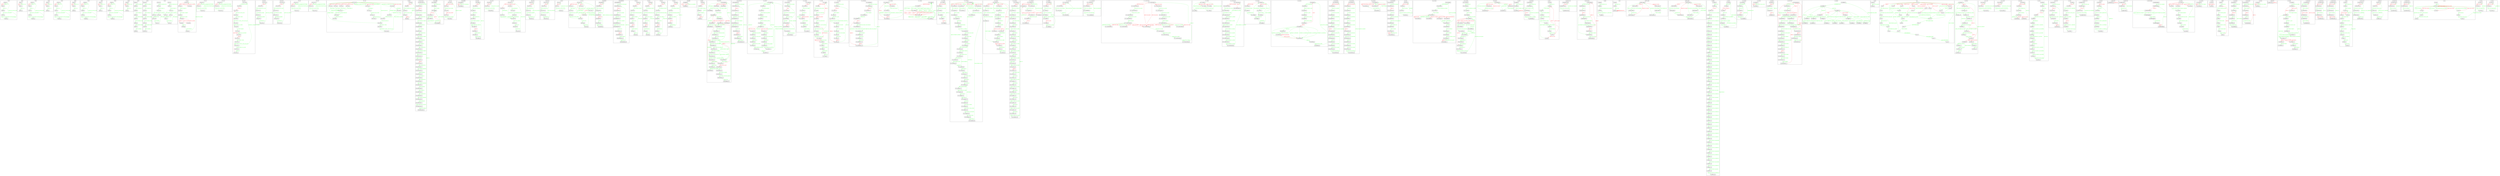 digraph {
 node [shape=record];
subgraph cluster_0x0030 {
 label="0x0030";
"0x0030_0" -> "0x0030_1"[color=red, fontcolor=red, label="WAIT(0,0)"];
"0x0030_1" -> "0x0030_0"[color=green, fontcolor=green, label="LTEi(0x72,0)"];
"0x0030_1" -> "0x0030_2"[color=green, fontcolor=green, label="SUBI(0x72,1)"];
"0x0030_2" -> "0x0030_3"[color=green, fontcolor=green, label="PLAYWAVE(0,SOUND_HURT)"];
"0x0030_3" -> "0x0030_4"[color=green, fontcolor=green, label="GTEi(0x72,1)"];
"0x0030_3" -> "0x0030_4"[color=green, fontcolor=green, label="PLAYWAVE(0,SOUND_THUNDER)"];
"0x0030_4" -> "0x0030_0"[color=green, fontcolor=green, label="SIGNALi(SIG_SUB,SID_AURA)"];
}
 subgraph "cluster_0x0031" {
 label="0x0031";
"0x0031_0" -> "0x0031_1"[color=red, fontcolor=red, label="WAIT(0,0)"];
"0x0031_1" -> "0x0031_2"[color=green, fontcolor=green, label="ADDI(0x72,1)"];
"0x0031_1" -> "0x0031_0"[color=green, fontcolor=green, label="GTEi(0x72,200)"];
}
 subgraph "cluster_0x0032" {
 label="0x0032";
"0x0032_0" -> "0x0032_1"[color=red, fontcolor=red, label="WAIT(0,0)"];
"0x0032_1" -> "0x0032_0"[color=green, fontcolor=green, label="LTEi(0x71,0)"];
"0x0032_1" -> "0x0032_2"[color=green, fontcolor=green, label="SUBI(0x71,1)"];
"0x0032_2" -> "0x0032_3"[color=green, fontcolor=green, label="PLAYWAVE(0,SOUND_HURT)"];
"0x0032_3" -> "0x0032_4"[color=green, fontcolor=green, label="GTEi(0x71,1)"];
"0x0032_3" -> "0x0032_4"[color=green, fontcolor=green, label="PLAYWAVE(0,SOUND_THUNDER)"];
"0x0032_4" -> "0x0032_0"[color=green, fontcolor=green, label="SIGNALi(SIG_SUB,SID_AURA)"];
}
 subgraph "cluster_0x0033" {
 label="0x0033";
"0x0033_0" -> "0x0033_1"[color=red, fontcolor=red, label="WAIT(0,0)"];
"0x0033_1" -> "0x0033_2"[color=green, fontcolor=green, label="ADDI(0x71,1)"];
"0x0033_1" -> "0x0033_0"[color=green, fontcolor=green, label="GTEi(0x71,5)"];
}
 subgraph "cluster_0x0034" {
 label="0x0034";
"0x0034_0" -> "0x0034_1"[color=red, fontcolor=red, label="WAIT(0,0)"];
"0x0034_1" -> "0x0034_0"[color=green, fontcolor=green, label="LTEi(0x73,0)"];
"0x0034_1" -> "0x0034_2"[color=green, fontcolor=green, label="SUBI(0x73,1)"];
"0x0034_2" -> "0x0034_3"[color=green, fontcolor=green, label="PLAYWAVE(0,SOUND_HURT)"];
"0x0034_3" -> "0x0034_4"[color=green, fontcolor=green, label="GTEi(0x73,1)"];
"0x0034_3" -> "0x0034_4"[color=green, fontcolor=green, label="PLAYWAVE(0,SOUND_THUNDER)"];
"0x0034_4" -> "0x0034_0"[color=green, fontcolor=green, label="SIGNALi(SIG_SUB,SID_AURA)"];
}
 subgraph "cluster_0x0035" {
 label="0x0035";
"0x0035_0" -> "0x0035_1"[color=red, fontcolor=red, label="WAIT(0,0)"];
"0x0035_1" -> "0x0035_2"[color=green, fontcolor=green, label="ADDI(0x73,1)"];
"0x0035_1" -> "0x0035_0"[color=green, fontcolor=green, label="GTEi(0x73,23)"];
}
 subgraph "cluster_0x0036" {
 label="0x0036";
"0x0036_0" -> "0x0036_1"[color=red, fontcolor=red, label="WAIT(0,0)"];
"0x0036_1" -> "0x0036_0"[color=green, fontcolor=green, label="LTEi(0x70,0)"];
"0x0036_1" -> "0x0036_2"[color=green, fontcolor=green, label="SUBI(0x70,1)"];
"0x0036_2" -> "0x0036_3"[color=green, fontcolor=green, label="PLAYWAVE(0,SOUND_HURT)"];
"0x0036_3" -> "0x0036_4"[color=green, fontcolor=green, label="GTEi(0x70,1)"];
"0x0036_3" -> "0x0036_4"[color=green, fontcolor=green, label="PLAYWAVE(0,SOUND_THUNDER)"];
"0x0036_4" -> "0x0036_0"[color=green, fontcolor=green, label="SIGNALi(SIG_SUB,SID_AURA)"];
}
 subgraph "cluster_0x0037" {
 label="0x0037";
"0x0037_0" -> "0x0037_1"[color=red, fontcolor=red, label="WAIT(0,0)"];
"0x0037_1" -> "0x0037_2"[color=green, fontcolor=green, label="ADDI(0x70,1)"];
"0x0037_1" -> "0x0037_0"[color=green, fontcolor=green, label="GTEi(0x70,10)"];
}
 subgraph "cluster_0x0038" {
 label="0x0038";
"0x0038_0" -> "0x0038_1"[color=red, fontcolor=red, label="WAIT(0,0)"];
"0x0038_1" -> "0x0038_0"[color=green, fontcolor=green, label="LTEi(0x75,0)"];
"0x0038_1" -> "0x0038_2"[color=green, fontcolor=green, label="SUBI(0x75,1)"];
"0x0038_2" -> "0x0038_3"[color=green, fontcolor=green, label="PLAYWAVE(0,SOUND_HURT)"];
"0x0038_3" -> "0x0038_4"[color=green, fontcolor=green, label="GTEi(0x75,1)"];
"0x0038_3" -> "0x0038_4"[color=green, fontcolor=green, label="PLAYWAVE(0,SOUND_THUNDER)"];
"0x0038_4" -> "0x0038_0"[color=green, fontcolor=green, label="SIGNALi(SIG_SUB,SID_AURA)"];
}
 subgraph "cluster_0x0039" {
 label="0x0039";
"0x0039_0" -> "0x0039_1"[color=red, fontcolor=red, label="WAIT(0,0)"];
"0x0039_1" -> "0x0039_2"[color=green, fontcolor=green, label="ADDI(0x75,1)"];
"0x0039_1" -> "0x0039_0"[color=green, fontcolor=green, label="GTEi(0x75,100)"];
}
 subgraph "cluster_0x0049" {
 label="0x0049";
"0x0049_1" -> "0x0049_2"[color=green, fontcolor=green, label="ASSIGN(WSPRITE,10)"];
"0x0049_2" -> "0x0049_3"[color=green, fontcolor=green, label="MUL(WSPRITE,0x77)"];
"0x0049_3" -> "0x0049_4"[color=green, fontcolor=green, label="ASSIGN(WPARM,10)"];
"0x0049_4" -> "0x0049_5"[color=green, fontcolor=green, label="DIV(WSPRITE,WPARM)"];
"0x0049_5" -> "0x0049_6"[color=green, fontcolor=green, label="ASSIGN(WPARM,0x01c0)"];
"0x0049_6" -> "0x0049_7"[color=green, fontcolor=green, label="ADD(WSPRITE,WPARM)"];
"0x0049_7" -> "0x0049_0"[color=green, fontcolor=green, label="SHOW(WSPRITE,0)"];
}
 subgraph "cluster_0x1000" {
 label="0x1000";
"0x1000_0" -> "0x1000_1"[color=green, fontcolor=green, label="ASSIGN(WSPRITE,9)"];
"0x1000_1" -> "0x1000_2"[color=green, fontcolor=green, label="MUL(WSPRITE,0x01)"];
"0x1000_2" -> "0x1000_3"[color=green, fontcolor=green, label="ASSIGN(WPARM,20)"];
"0x1000_3" -> "0x1000_4"[color=green, fontcolor=green, label="DIV(WSPRITE,WPARM)"];
"0x1000_4" -> "0x1000_5"[color=green, fontcolor=green, label="ASSIGN(WPARM,0x0280)"];
"0x1000_5" -> "0x1000_6"[color=green, fontcolor=green, label="ADD(WSPRITE,WPARM)"];
"0x1000_6" -> "0x1000_10"[color=green, fontcolor=green, label="SHOW(WSPRITE,0)"];
}
 subgraph "cluster_0x1001" {
 label="0x1001";
"0x1001_3" -> "0x1001_4"[color=green, fontcolor=green, label="ASSIGN(WSPRITE,0x0270)"];
"0x1001_4" -> "0x1001_5"[color=green, fontcolor=green, label="ASSIGN(WPARM,10)"];
"0x1001_5" -> "0x1001_20"[color=green, fontcolor=green, label="LTEi(WPARM,0)"];
"0x1001_5" -> "0x1001_6"[color=green, fontcolor=green, label="SHOW(WSPRITE,0)"];
"0x1001_6" -> "0x1001_7"[color=green, fontcolor=green, label="EMTIME(0,1000/1)"];
"0x1001_7" -> "0x1001_8"[color=green, fontcolor=green, label="ADDI(WSPRITE,1)"];
"0x1001_8" -> "0x1001_5"[color=green, fontcolor=green, label="SUBI(WPARM,1)"];
"0x1001_32" -> "0x1001_33"[color=green, fontcolor=green, label="ASSIGN(WSPRITE,0x0279)"];
"0x1001_33" -> "0x1001_34"[color=green, fontcolor=green, label="ASSIGN(WPARM,10)"];
"0x1001_34" -> "0x1001_40"[color=green, fontcolor=green, label="LTEi(WPARM,0)"];
"0x1001_34" -> "0x1001_35"[color=green, fontcolor=green, label="SHOW(WSPRITE,0)"];
"0x1001_35" -> "0x1001_36"[color=green, fontcolor=green, label="EMTIME(0,1000/1)"];
"0x1001_36" -> "0x1001_37"[color=green, fontcolor=green, label="SUBI(WSPRITE,1)"];
"0x1001_37" -> "0x1001_34"[color=green, fontcolor=green, label="SUBI(WPARM,1)"];
}
 subgraph "cluster_M02_BIN" {
 label="M02_BIN";
"M02_BIN_0" -> "M02_BIN_1"[color=red, fontcolor=red, label="DROP(0,0)"];
"M02_BIN_0" -> "M02_BIN_8"[color=red, fontcolor=red, label="WAIT(0,SIG_CLOSE)"];
"M02_BIN_1" -> "M02_BIN_2"[color=green, fontcolor=green, label="ASHOW(WOBJECT,0)"];
"M02_BIN_2" -> "M02_BIN_3"[color=green, fontcolor=green, label="MOV(WTEMP1,WOBJECT)"];
"M02_BIN_3" -> "M02_BIN_4"[color=green, fontcolor=green, label="SIGNAL(WIP_S02_EBIN,)"];
"M02_BIN_4" -> "M02_BIN_5"[color=red, fontcolor=red, label="GRAB(0,0)"];
"M02_BIN_4" -> "M02_BIN_9"[color=red, fontcolor=red, label="WAIT(0,SIG_CLOSE)"];
"M02_BIN_5" -> "M02_BIN_6"[color=green, fontcolor=green, label="SHOW(0,0)"];
"M02_BIN_6" -> "M02_BIN_7"[color=green, fontcolor=green, label="ASSIGN(WTEMP1,0)"];
"M02_BIN_7" -> "M02_BIN_0"[color=green, fontcolor=green, label="SIGNAL(WIP_S02_EBIN,)"];
"M02_BIN_8" -> "M02_BIN_0"[color=red, fontcolor=red, label="WAIT(0,SIG_OPEN)"];
"M02_BIN_9" -> "M02_BIN_4"[color=red, fontcolor=red, label="WAIT(0,SIG_OPEN)"];
}
 subgraph "cluster_M02_DN1" {
 label="M02_DN1";
"M02_DN1_0" -> "M02_DN1_1"[color=red, fontcolor=red, label="CLICK(0,0)"];
"M02_DN1_1" -> "M02_DN1_0"[color=green, fontcolor=green, label="IFSTATE(M02_LOCKED,WIP_S02_LOCK)"];
"M02_DN1_1" -> "M02_DN1_2"[color=green, fontcolor=green, label="PLAYWAVE(0,SOUND_CLICK)"];
"M02_DN1_2" -> "M02_DN1_0"[color=green, fontcolor=green, label="SIGNAL(WIP_S02_VIAL,SIG_DEC1)"];
}
 subgraph "cluster_M02_DN10" {
 label="M02_DN10";
"M02_DN10_0" -> "M02_DN10_1"[color=red, fontcolor=red, label="CLICK(0,0)"];
"M02_DN10_1" -> "M02_DN10_0"[color=green, fontcolor=green, label="IFSTATE(M02_LOCKED,WIP_S02_LOCK)"];
"M02_DN10_1" -> "M02_DN10_2"[color=green, fontcolor=green, label="PLAYWAVE(0,SOUND_CLICK)"];
"M02_DN10_2" -> "M02_DN10_0"[color=green, fontcolor=green, label="SIGNAL(WIP_S02_VIAL,SIG_DEC10)"];
}
 subgraph "cluster_M02_LOCK" {
 label="M02_LOCK";
"M02_LOCK_0" -> "M02_LOCK_1"[color=green, fontcolor=green, label="C_ACCEPT(0,IDC_KEY)"];
"M02_LOCK_1" -> "M02_LOCK_2"[color=red, fontcolor=red, label="DROP(0,0)"];
"M02_LOCK_2" -> "M02_LOCK_3"[color=green, fontcolor=green, label="PLAYWAVE(0,SOUND_CLICK)"];
"M02_LOCK_3" -> "M02_LOCK_4"[color=green, fontcolor=green, label="MOV(WTEMP1,WTHIS)"];
"M02_LOCK_4" -> "M02_LOCK_5"[color=green, fontcolor=green, label="ADDI(WTEMP1,S02_BIN___XX-S02_LOCK__XX)"];
"M02_LOCK_5" -> "M02_LOCK_7"[color=green, fontcolor=green, label="SIGNAL(WTEMP1,SIG_OPEN)"];
"M02_LOCK_7" -> "M02_LOCK_8"[color=green, fontcolor=green, label="O_ACCEPT(WOBJECT,)"];
"M02_LOCK_8" -> "M02_LOCK_9"[color=green, fontcolor=green, label="SHOW(0,IDS_LOCKWKEY)"];
"M02_LOCK_9" -> "M02_LOCK_10"[color=red, fontcolor=red, label="GRAB(0,0)"];
"M02_LOCK_10" -> "M02_LOCK_11"[color=green, fontcolor=green, label="MOV(WTEMP1,WTHIS)"];
"M02_LOCK_11" -> "M02_LOCK_12"[color=green, fontcolor=green, label="ADDI(WTEMP1,S02_BIN___XX-S02_LOCK__XX)"];
"M02_LOCK_12" -> "M02_LOCK_0"[color=green, fontcolor=green, label="IFSTATE(M02_OPENEMPTY,WTEMP1)"];
"M02_LOCK_12" -> "M02_LOCK_14"[color=green, fontcolor=green, label="SIGNAL(WTEMP1,SIG_CLOSE)"];
"M02_LOCK_14" -> "M02_LOCK_15"[color=green, fontcolor=green, label="SHOW(0,0)"];
"M02_LOCK_15" -> "M02_LOCK_2"[color=red, fontcolor=red, label="DROP(WPARM,0)"];
}
 subgraph "cluster_M02_NUM1" {
 label="M02_NUM1";
"M02_NUM1_0" -> "M02_NUM1_1"[color=red, fontcolor=red, label="WAIT(0,0)"];
"M02_NUM1_1" -> "M02_NUM1_2"[color=green, fontcolor=green, label="REF_MACHINE(WIP_S02_VIAL,)"];
"M02_NUM1_2" -> "M02_NUM1_3"[color=green, fontcolor=green, label="MOV(BFRAME,R_WPARM)"];
"M02_NUM1_3" -> "M02_NUM1_4"[color=green, fontcolor=green, label="SUB(BFRAME,R_BPARM)"];
"M02_NUM1_4" -> "M02_NUM1_5"[color=green, fontcolor=green, label="MODI(BFRAME,10)"];
"M02_NUM1_5" -> "M02_NUM1_0"[color=green, fontcolor=green, label="SHOW(0,IDS_CITYNUM)"];
}
 subgraph "cluster_M02_NUM10" {
 label="M02_NUM10";
"M02_NUM10_0" -> "M02_NUM10_1"[color=red, fontcolor=red, label="WAIT(0,0)"];
"M02_NUM10_1" -> "M02_NUM10_2"[color=green, fontcolor=green, label="REF_MACHINE(WIP_S02_VIAL,)"];
"M02_NUM10_2" -> "M02_NUM10_3"[color=green, fontcolor=green, label="MOV(BFRAME,R_WPARM)"];
"M02_NUM10_3" -> "M02_NUM10_4"[color=green, fontcolor=green, label="SUB(BFRAME,R_BPARM)"];
"M02_NUM10_4" -> "M02_NUM10_5"[color=green, fontcolor=green, label="DIVI(BFRAME,10)"];
"M02_NUM10_5" -> "M02_NUM10_0"[color=green, fontcolor=green, label="SHOW(0,IDS_CITYNUM)"];
}
 subgraph "cluster_M02_UP1" {
 label="M02_UP1";
"M02_UP1_0" -> "M02_UP1_1"[color=red, fontcolor=red, label="CLICK(0,0)"];
"M02_UP1_1" -> "M02_UP1_0"[color=green, fontcolor=green, label="IFSTATE(M02_LOCKED,WIP_S02_LOCK)"];
"M02_UP1_1" -> "M02_UP1_2"[color=green, fontcolor=green, label="PLAYWAVE(0,SOUND_CLICK)"];
"M02_UP1_2" -> "M02_UP1_0"[color=green, fontcolor=green, label="SIGNAL(WIP_S02_VIAL,SIG_INC1)"];
}
 subgraph "cluster_M02_UP10" {
 label="M02_UP10";
"M02_UP10_0" -> "M02_UP10_1"[color=red, fontcolor=red, label="CLICK(0,0)"];
"M02_UP10_1" -> "M02_UP10_0"[color=green, fontcolor=green, label="IFSTATE(M02_LOCKED,WIP_S02_LOCK)"];
"M02_UP10_1" -> "M02_UP10_2"[color=green, fontcolor=green, label="PLAYWAVE(0,SOUND_CLICK)"];
"M02_UP10_2" -> "M02_UP10_0"[color=green, fontcolor=green, label="SIGNAL(WIP_S02_VIAL,SIG_INC10)"];
}
 subgraph "cluster_M02_VIAL" {
 label="M02_VIAL";
"M02_VIAL_0" -> "M02_VIAL_10"[color=red, fontcolor=red, label="DRAG(0,IDD_SCOOPE)"];
"M02_VIAL_0" -> "M02_VIAL_22"[color=red, fontcolor=red, label="DRAG(0,IDD_SCOOPF)"];
"M02_VIAL_0" -> "M02_VIAL_1"[color=red, fontcolor=red, label="WAIT(0,SIG_INC1)"];
"M02_VIAL_0" -> "M02_VIAL_2"[color=red, fontcolor=red, label="WAIT(0,SIG_DEC1)"];
"M02_VIAL_0" -> "M02_VIAL_3"[color=red, fontcolor=red, label="WAIT(0,SIG_INC10)"];
"M02_VIAL_0" -> "M02_VIAL_4"[color=red, fontcolor=red, label="WAIT(0,SIG_DEC10)"];
"M02_VIAL_1" -> "M02_VIAL_7"[color=green, fontcolor=green, label="ADDI(WPARM,1)"];
"M02_VIAL_2" -> "M02_VIAL_7"[color=green, fontcolor=green, label="SUBI(WPARM,1)"];
"M02_VIAL_3" -> "M02_VIAL_7"[color=green, fontcolor=green, label="ADDI(WPARM,10)"];
"M02_VIAL_4" -> "M02_VIAL_7"[color=green, fontcolor=green, label="SUBI(WPARM,10)"];
"M02_VIAL_7" -> "M02_VIAL_8"[color=green, fontcolor=green, label="ASSIGN(WPARM,99)"];
"M02_VIAL_7" -> "M02_VIAL_8"[color=green, fontcolor=green, label="LTEi(WPARM,99)"];
"M02_VIAL_8" -> "M02_VIAL_9"[color=green, fontcolor=green, label="SIGNAL(WIP_DISP10,0)"];
"M02_VIAL_9" -> "M02_VIAL_0"[color=green, fontcolor=green, label="SIGNAL(WIP_DISP01,0)"];
"M02_VIAL_10" -> "M02_VIAL_0"[color=green, fontcolor=green, label="EQUALi(BPARM,0)"];
"M02_VIAL_10" -> "M02_VIAL_0"[color=green, fontcolor=green, label="NOTSTATE(M02_KEYED,WIP_S02_LOCK)"];
"M02_VIAL_10" -> "M02_VIAL_11"[color=green, fontcolor=green, label="SUBI(BPARM,1)"];
"M02_VIAL_11" -> "M02_VIAL_12"[color=green, fontcolor=green, label="HANDOFF(0,IDD_SCOOPF)"];
"M02_VIAL_12" -> "M02_VIAL_13"[color=green, fontcolor=green, label="SIGNAL(WIP_DISP10,0)"];
"M02_VIAL_13" -> "M02_VIAL_0"[color=green, fontcolor=green, label="SIGNAL(WIP_DISP01,0)"];
"M02_VIAL_22" -> "M02_VIAL_23"[color=green, fontcolor=green, label="ADDI(BPARM,1)"];
"M02_VIAL_22" -> "M02_VIAL_24"[color=green, fontcolor=green, label="GTE(BPARM,WPARM)"];
"M02_VIAL_22" -> "M02_VIAL_0"[color=green, fontcolor=green, label="NOTSTATE(M02_LOCKED,WIP_S02_LOCK)"];
"M02_VIAL_23" -> "M02_VIAL_24"[color=green, fontcolor=green, label="HANDOFF(0,IDD_SCOOPE)"];
"M02_VIAL_24" -> "M02_VIAL_25"[color=green, fontcolor=green, label="SIGNAL(WIP_DISP10,0)"];
"M02_VIAL_25" -> "M02_VIAL_26"[color=green, fontcolor=green, label="SIGNAL(WIP_DISP01,0)"];
"M02_VIAL_26" -> "M02_VIAL_0"[color=green, fontcolor=green, label="LT(BPARM,WPARM)"];
"M02_VIAL_26" -> "M02_VIAL_27"[color=green, fontcolor=green, label="MOV(WTEMP1,WTHIS)"];
"M02_VIAL_27" -> "M02_VIAL_28"[color=green, fontcolor=green, label="ADDI(WTEMP1,S02_BIN___XX-S02_VIAL__XX)"];
"M02_VIAL_28" -> "M02_VIAL_0"[color=green, fontcolor=green, label="SIGNAL(WTEMP1,SIG_OPEN)"];
}
 subgraph "cluster_M04_BIN" {
 label="M04_BIN";
"M04_BIN_0" -> "M04_BIN_1"[color=red, fontcolor=red, label="WAIT(0,0)"];
"M04_BIN_1" -> "M04_BIN_2"[color=green, fontcolor=green, label="ASSIGN(WOBJECT,IDD_CITY_KEY1)"];
"M04_BIN_2" -> "M04_BIN_3"[color=green, fontcolor=green, label="SHOW(0,IDS_KEY_IN_BIN)"];
"M04_BIN_3" -> "M04_BIN_4"[color=red, fontcolor=red, label="GRAB(0,0)"];
"M04_BIN_4" -> "M04_BIN_0"[color=green, fontcolor=green, label="SHOW(0,0)"];
}
 subgraph "cluster_M04_KEYCLAMP" {
 label="M04_KEYCLAMP";
"M04_KEYCLAMP_0" -> "M04_KEYCLAMP_1"[color=green, fontcolor=green, label="C_ACCEPT(0,IDC_KEY)"];
"M04_KEYCLAMP_1" -> "M04_KEYCLAMP_2"[color=red, fontcolor=red, label="DROP(0,0)"];
"M04_KEYCLAMP_2" -> "M04_KEYCLAMP_3"[color=green, fontcolor=green, label="SUBI(WOBJECT,IDD_CITY_KEY1)"];
"M04_KEYCLAMP_3" -> "M04_KEYCLAMP_4"[color=green, fontcolor=green, label="REF_MACHINE(WIP3,)"];
"M04_KEYCLAMP_4" -> "M04_KEYCLAMP_5"[color=green, fontcolor=green, label="MOV(R_BFRAME,WOBJECT)"];
"M04_KEYCLAMP_5" -> "M04_KEYCLAMP_6"[color=green, fontcolor=green, label="MODI(R_BFRAME,4)"];
"M04_KEYCLAMP_6" -> "M04_KEYCLAMP_7"[color=green, fontcolor=green, label="DIVI(WOBJECT,4)"];
"M04_KEYCLAMP_7" -> "M04_KEYCLAMP_8"[color=green, fontcolor=green, label="REF_MACHINE(WIP2,)"];
"M04_KEYCLAMP_8" -> "M04_KEYCLAMP_9"[color=green, fontcolor=green, label="MOV(R_BFRAME,WOBJECT)"];
"M04_KEYCLAMP_9" -> "M04_KEYCLAMP_10"[color=green, fontcolor=green, label="MODI(R_BFRAME,4)"];
"M04_KEYCLAMP_10" -> "M04_KEYCLAMP_11"[color=green, fontcolor=green, label="DIVI(WOBJECT,4)"];
"M04_KEYCLAMP_11" -> "M04_KEYCLAMP_12"[color=green, fontcolor=green, label="REF_MACHINE(WIP1,)"];
"M04_KEYCLAMP_12" -> "M04_KEYCLAMP_13"[color=green, fontcolor=green, label="MOV(R_BFRAME,WOBJECT)"];
"M04_KEYCLAMP_13" -> "M04_KEYCLAMP_14"[color=green, fontcolor=green, label="SHOW(0,IDS_KEY_CFGWKEY)"];
"M04_KEYCLAMP_14" -> "M04_KEYCLAMP_15"[color=green, fontcolor=green, label="CLEAR(WOBJECT,)"];
"M04_KEYCLAMP_15" -> "M04_KEYCLAMP_16"[color=red, fontcolor=red, label="GRAB(0,0)"];
"M04_KEYCLAMP_16" -> "M04_KEYCLAMP_17"[color=green, fontcolor=green, label="REF_MACHINE(WIP1,)"];
"M04_KEYCLAMP_17" -> "M04_KEYCLAMP_18"[color=green, fontcolor=green, label="MOV(WOBJECT,R_BFRAME)"];
"M04_KEYCLAMP_18" -> "M04_KEYCLAMP_19"[color=green, fontcolor=green, label="CLEAR(R_BFRAME,)"];
"M04_KEYCLAMP_19" -> "M04_KEYCLAMP_20"[color=green, fontcolor=green, label="MULI(WOBJECT,4)"];
"M04_KEYCLAMP_20" -> "M04_KEYCLAMP_21"[color=green, fontcolor=green, label="REF_MACHINE(WIP2,)"];
"M04_KEYCLAMP_21" -> "M04_KEYCLAMP_22"[color=green, fontcolor=green, label="ADD(WOBJECT,R_BFRAME)"];
"M04_KEYCLAMP_22" -> "M04_KEYCLAMP_23"[color=green, fontcolor=green, label="CLEAR(R_BFRAME,)"];
"M04_KEYCLAMP_23" -> "M04_KEYCLAMP_24"[color=green, fontcolor=green, label="MULI(WOBJECT,4)"];
"M04_KEYCLAMP_24" -> "M04_KEYCLAMP_25"[color=green, fontcolor=green, label="REF_MACHINE(WIP3,)"];
"M04_KEYCLAMP_25" -> "M04_KEYCLAMP_26"[color=green, fontcolor=green, label="ADD(WOBJECT,R_BFRAME)"];
"M04_KEYCLAMP_26" -> "M04_KEYCLAMP_27"[color=green, fontcolor=green, label="CLEAR(R_BFRAME,)"];
"M04_KEYCLAMP_27" -> "M04_KEYCLAMP_28"[color=green, fontcolor=green, label="ADDI(WOBJECT,IDD_CITY_KEY1)"];
"M04_KEYCLAMP_28" -> "M04_KEYCLAMP_29"[color=green, fontcolor=green, label="HANDOFF(WOBJECT,)"];
"M04_KEYCLAMP_29" -> "M04_KEYCLAMP_0"[color=green, fontcolor=green, label="SHOW(0,0)"];
}
 subgraph "cluster_M04_SLIDER" {
 label="M04_SLIDER";
"M04_SLIDER_0" -> "M04_SLIDER_1"[color=green, fontcolor=green, label="MOV(WSPRITE,WIP1)"];
"M04_SLIDER_1" -> "M04_SLIDER_5"[color=green, fontcolor=green, label="SHOW(WSPRITE,)"];
"M04_SLIDER_5" -> "M04_SLIDER_10"[color=red, fontcolor=red, label="CLICK(0,0)"];
"M04_SLIDER_5" -> "M04_SLIDER_30"[color=red, fontcolor=red, label="WAIT(0,0)"];
"M04_SLIDER_10" -> "M04_SLIDER_20"[color=green, fontcolor=green, label="ADDI(BFRAME,1)"];
"M04_SLIDER_20" -> "M04_SLIDER_30"[color=green, fontcolor=green, label="ASSIGN(BFRAME,0)"];
"M04_SLIDER_20" -> "M04_SLIDER_30"[color=green, fontcolor=green, label="LTEi(BFRAME,3)"];
"M04_SLIDER_30" -> "M04_SLIDER_5"[color=green, fontcolor=green, label="SHOW(WSPRITE,)"];
}
 subgraph "cluster_M04_VIAL" {
 label="M04_VIAL";
"M04_VIAL_0" -> "M04_VIAL_1"[color=red, fontcolor=red, label="DRAG(0,IDD_SCOOPF)"];
"M04_VIAL_1" -> "M04_VIAL_2"[color=green, fontcolor=green, label="HANDOFF(0,IDD_SCOOPE)"];
"M04_VIAL_2" -> "M04_VIAL_3"[color=red, fontcolor=red, label="DRAG(0,IDD_SCOOPF)"];
"M04_VIAL_3" -> "M04_VIAL_4"[color=green, fontcolor=green, label="HANDOFF(0,IDD_SCOOPE)"];
"M04_VIAL_4" -> "M04_VIAL_0"[color=green, fontcolor=green, label="SIGNALi(0,S04_BIN)"];
}
 subgraph "cluster_M05_BUBBLE" {
 label="M05_BUBBLE";
"M05_BUBBLE_0" -> "M05_BUBBLE_1"[color=red, fontcolor=red, label="WAIT(0,0)"];
"M05_BUBBLE_1" -> "M05_BUBBLE_0"[color=green, fontcolor=green, label="VIDEO(0,IDS_CHEMBUBL)"];
}
 subgraph "cluster_M05_CHEM" {
 label="M05_CHEM";
"M05_CHEM_0" -> "M05_CHEM_1"[color=red, fontcolor=red, label="WAIT(0,0)"];
"M05_CHEM_1" -> "M05_CHEM_2"[color=green, fontcolor=green, label="SHOW(0,IDS_CHEMFILL)"];
"M05_CHEM_2" -> "M05_CHEM_3"[color=green, fontcolor=green, label="ANIMATE(0,0)"];
"M05_CHEM_3" -> "M05_CHEM_4"[color=green, fontcolor=green, label="REF_MACHINE(WIP1,)"];
"M05_CHEM_4" -> "M05_CHEM_5"[color=green, fontcolor=green, label="MOV(WOBJECT,R_BFRAME)"];
"M05_CHEM_5" -> "M05_CHEM_20"[color=green, fontcolor=green, label="ADDI(WOBJECT,IDD_CHEMV01)"];
"M05_CHEM_20" -> "M05_CHEM_21"[color=red, fontcolor=red, label="GRAB(0,0)"];
"M05_CHEM_21" -> "M05_CHEM_22"[color=green, fontcolor=green, label="CLEAR(WOBJECT,)"];
"M05_CHEM_22" -> "M05_CHEM_23"[color=green, fontcolor=green, label="CLEAR(WSPRITE,)"];
"M05_CHEM_23" -> "M05_CHEM_0"[color=green, fontcolor=green, label="SHOW(0,0)"];
}
 subgraph "cluster_M05_DOWN" {
 label="M05_DOWN";
"M05_DOWN_0" -> "M05_DOWN_1"[color=red, fontcolor=red, label="CLICK(0,0)"];
"M05_DOWN_1" -> "M05_DOWN_2"[color=green, fontcolor=green, label="PLAYWAVE(0,SOUND_CLICK)"];
"M05_DOWN_2" -> "M05_DOWN_0"[color=green, fontcolor=green, label="SIGNAL(WIP1,SIG_DEC1)"];
}
 subgraph "cluster_M05_ICON" {
 label="M05_ICON";
"M05_ICON_0" -> "M05_ICON_1"[color=red, fontcolor=red, label="WAIT(0,SIG_INC1)"];
"M05_ICON_0" -> "M05_ICON_7"[color=red, fontcolor=red, label="WAIT(0,SIG_DEC1)"];
"M05_ICON_1" -> "M05_ICON_2"[color=green, fontcolor=green, label="ADDI(BFRAME,1)"];
"M05_ICON_2" -> "M05_ICON_20"[color=green, fontcolor=green, label="ASSIGN(BFRAME,0)"];
"M05_ICON_2" -> "M05_ICON_20"[color=green, fontcolor=green, label="LTi(BFRAME,WIP4)"];
"M05_ICON_7" -> "M05_ICON_8"[color=green, fontcolor=green, label="EQUALi(BFRAME,0)"];
"M05_ICON_7" -> "M05_ICON_20"[color=green, fontcolor=green, label="SUBI(BFRAME,1)"];
"M05_ICON_8" -> "M05_ICON_9"[color=green, fontcolor=green, label="ASSIGN(BFRAME,WIP4)"];
"M05_ICON_9" -> "M05_ICON_20"[color=green, fontcolor=green, label="SUBI(BFRAME,1)"];
"M05_ICON_20" -> "M05_ICON_21"[color=green, fontcolor=green, label="SHOW(0,IDS_CHEMS)"];
"M05_ICON_21" -> "M05_ICON_22"[color=green, fontcolor=green, label="SIGNAL(WIP1,)"];
"M05_ICON_22" -> "M05_ICON_23"[color=green, fontcolor=green, label="SIGNAL(WIP2,)"];
"M05_ICON_23" -> "M05_ICON_0"[color=green, fontcolor=green, label="SIGNAL(WIP3,)"];
}
 subgraph "cluster_M05_NUM1" {
 label="M05_NUM1";
"M05_NUM1_0" -> "M05_NUM1_1"[color=red, fontcolor=red, label="WAIT(0,0)"];
"M05_NUM1_1" -> "M05_NUM1_2"[color=green, fontcolor=green, label="REF_MACHINE(WIP1,)"];
"M05_NUM1_2" -> "M05_NUM1_3"[color=green, fontcolor=green, label="MOV(BFRAME,R_BPARM)"];
"M05_NUM1_3" -> "M05_NUM1_4"[color=green, fontcolor=green, label="MODI(BFRAME,10)"];
"M05_NUM1_4" -> "M05_NUM1_0"[color=green, fontcolor=green, label="SHOW(0,IDS_CITYNUM)"];
}
 subgraph "cluster_M05_NUM10" {
 label="M05_NUM10";
"M05_NUM10_0" -> "M05_NUM10_1"[color=red, fontcolor=red, label="WAIT(0,0)"];
"M05_NUM10_1" -> "M05_NUM10_2"[color=green, fontcolor=green, label="REF_MACHINE(WIP1,)"];
"M05_NUM10_2" -> "M05_NUM10_3"[color=green, fontcolor=green, label="MOV(BFRAME,R_BPARM)"];
"M05_NUM10_3" -> "M05_NUM10_4"[color=green, fontcolor=green, label="DIVI(BFRAME,10)"];
"M05_NUM10_4" -> "M05_NUM10_0"[color=green, fontcolor=green, label="SHOW(0,IDS_CITYNUM)"];
}
 subgraph "cluster_M05_UP" {
 label="M05_UP";
"M05_UP_0" -> "M05_UP_1"[color=red, fontcolor=red, label="CLICK(0,0)"];
"M05_UP_1" -> "M05_UP_2"[color=green, fontcolor=green, label="PLAYWAVE(0,SOUND_CLICK)"];
"M05_UP_2" -> "M05_UP_0"[color=green, fontcolor=green, label="SIGNAL(WIP1,SIG_INC1)"];
}
 subgraph "cluster_M05_VIAL" {
 label="M05_VIAL";
"M05_VIAL_0" -> "M05_VIAL_7"[color=red, fontcolor=red, label="CLICK(0,0)"];
"M05_VIAL_0" -> "M05_VIAL_1"[color=red, fontcolor=red, label="DRAG(0,IDD_SCOOPF)"];
"M05_VIAL_0" -> "M05_VIAL_20"[color=red, fontcolor=red, label="WAIT(0,0)"];
"M05_VIAL_1" -> "M05_VIAL_2"[color=green, fontcolor=green, label="ADDI(WPARM,1)"];
"M05_VIAL_1" -> "M05_VIAL_7"[color=green, fontcolor=green, label="GTE(WPARM,BPARM)"];
"M05_VIAL_2" -> "M05_VIAL_3"[color=green, fontcolor=green, label="HANDOFF(0,IDD_SCOOPE)"];
"M05_VIAL_3" -> "M05_VIAL_7"[color=green, fontcolor=green, label="PLAYWAVE(0,SOUND_SLURP)"];
"M05_VIAL_7" -> "M05_VIAL_0"[color=green, fontcolor=green, label="LT(WPARM,BPARM)"];
"M05_VIAL_7" -> "M05_VIAL_8"[color=green, fontcolor=green, label="SIGNAL(WIP1,)"];
"M05_VIAL_8" -> "M05_VIAL_9"[color=green, fontcolor=green, label="SIGNAL(WIP2,)"];
"M05_VIAL_9" -> "M05_VIAL_0"[color=green, fontcolor=green, label="SUB(WPARM,BPARM)"];
"M05_VIAL_20" -> "M05_VIAL_21"[color=green, fontcolor=green, label="REF_MACHINE(WIP3,)"];
"M05_VIAL_21" -> "M05_VIAL_22"[color=green, fontcolor=green, label="MOV(BPARM,R_BFRAME)"];
"M05_VIAL_22" -> "M05_VIAL_0"[color=green, fontcolor=green, label="MAPi(BPARM,CHEMCOST)"];
}
 subgraph "cluster_M06_PEZPOP" {
 label="M06_PEZPOP";
"M06_PEZPOP_0" -> "M06_PEZPOP_1"[color=red, fontcolor=red, label="CLICK(0,0)"];
"M06_PEZPOP_1" -> "M06_PEZPOP_2"[color=green, fontcolor=green, label="SHOW(0,IDS_PEZPOP)"];
"M06_PEZPOP_2" -> "M06_PEZPOP_3"[color=green, fontcolor=green, label="ANIMATE(0,0)"];
"M06_PEZPOP_3" -> "M06_PEZPOP_4"[color=red, fontcolor=red, label="GRAB(WIP1,)"];
"M06_PEZPOP_4" -> "M06_PEZPOP_5"[color=green, fontcolor=green, label="SHOW(0,0)"];
"M06_PEZPOP_5" -> "M06_PEZPOP_6"[color=green, fontcolor=green, label="CLEAR(WSPRITE,)"];
"M06_PEZPOP_6" -> "M06_PEZPOP_0"[color=green, fontcolor=green, label="VIDEO(V_REVERSE,IDS_PEZPOP)"];
}
 subgraph "cluster_M06_TEMPHOLD" {
 label="M06_TEMPHOLD";
"M06_TEMPHOLD_0" -> "M06_TEMPHOLD_10"[color=green, fontcolor=green, label="C_ACCEPT(0,IDC_TEMPLATE)"];
"M06_TEMPHOLD_10" -> "M06_TEMPHOLD_11"[color=red, fontcolor=red, label="DROP(0,0)"];
"M06_TEMPHOLD_11" -> "M06_TEMPHOLD_12"[color=green, fontcolor=green, label="SHOW(0,IDS_TMORPH)"];
"M06_TEMPHOLD_12" -> "M06_TEMPHOLD_13"[color=green, fontcolor=green, label="ANIMATE(0,V_LOOP|V_REWIND)"];
"M06_TEMPHOLD_13" -> "M06_TEMPHOLD_14"[color=green, fontcolor=green, label="MOV(WTEMP1,WOBJECT)"];
"M06_TEMPHOLD_14" -> "M06_TEMPHOLD_15"[color=green, fontcolor=green, label="SUBI(WTEMP1,IDD_TEMPLATE01)"];
"M06_TEMPHOLD_15" -> "M06_TEMPHOLD_16"[color=green, fontcolor=green, label="SIGNAL(WIP1,)"];
"M06_TEMPHOLD_16" -> "M06_TEMPHOLD_17"[color=red, fontcolor=red, label="GRAB(0,0)"];
"M06_TEMPHOLD_17" -> "M06_TEMPHOLD_18"[color=green, fontcolor=green, label="CLEAR(WOBJECT,)"];
"M06_TEMPHOLD_18" -> "M06_TEMPHOLD_19"[color=green, fontcolor=green, label="SIGNAL(WIP1,)"];
"M06_TEMPHOLD_19" -> "M06_TEMPHOLD_10"[color=green, fontcolor=green, label="SHOW(0,0)"];
}
 subgraph "cluster_M06_TRI1" {
 label="M06_TRI1";
"M06_TRI1_0" -> "M06_TRI1_1"[color=red, fontcolor=red, label="WAIT(0,0)"];
"M06_TRI1_1" -> "M06_TRI1_2"[color=green, fontcolor=green, label="MOV(WOBJECT,WTEMP1)"];
"M06_TRI1_2" -> "M06_TRI1_3"[color=green, fontcolor=green, label="MAPi(WOBJECT,TEMPLATE_OBJECTS)"];
"M06_TRI1_3" -> "M06_TRI1_4"[color=green, fontcolor=green, label="ASHOW(WOBJECT,)"];
"M06_TRI1_4" -> "M06_TRI1_5"[color=green, fontcolor=green, label="SIGNAL(WIP1,)"];
"M06_TRI1_5" -> "M06_TRI1_6"[color=red, fontcolor=red, label="WAIT(0,0)"];
"M06_TRI1_6" -> "M06_TRI1_7"[color=green, fontcolor=green, label="CLEAR(WOBJECT,)"];
"M06_TRI1_7" -> "M06_TRI1_8"[color=green, fontcolor=green, label="SHOW(0,0)"];
"M06_TRI1_8" -> "M06_TRI1_0"[color=green, fontcolor=green, label="SIGNAL(WIP1,)"];
}
 subgraph "cluster_M06_TRI2" {
 label="M06_TRI2";
"M06_TRI2_0" -> "M06_TRI2_1"[color=red, fontcolor=red, label="WAIT(0,0)"];
"M06_TRI2_1" -> "M06_TRI2_2"[color=green, fontcolor=green, label="MOV(BFRAME,WTEMP1)"];
"M06_TRI2_2" -> "M06_TRI2_3"[color=green, fontcolor=green, label="MAPi(BFRAME,TEMPLATE_COST)"];
"M06_TRI2_3" -> "M06_TRI2_4"[color=green, fontcolor=green, label="SHOW(0,IDS_VIALCNT)"];
"M06_TRI2_4" -> "M06_TRI2_5"[color=green, fontcolor=green, label="SIGNAL(WIP1,)"];
"M06_TRI2_5" -> "M06_TRI2_6"[color=red, fontcolor=red, label="WAIT(0,0)"];
"M06_TRI2_6" -> "M06_TRI2_7"[color=green, fontcolor=green, label="CLEAR(BFRAME,)"];
"M06_TRI2_7" -> "M06_TRI2_8"[color=green, fontcolor=green, label="SHOW(0,0)"];
"M06_TRI2_8" -> "M06_TRI2_0"[color=green, fontcolor=green, label="SIGNAL(WIP1,)"];
}
 subgraph "cluster_M06_TRI3" {
 label="M06_TRI3";
"M06_TRI3_0" -> "M06_TRI3_1"[color=red, fontcolor=red, label="WAIT(0,0)"];
"M06_TRI3_1" -> "M06_TRI3_2"[color=green, fontcolor=green, label="MOV(BFRAME,WTEMP1)"];
"M06_TRI3_2" -> "M06_TRI3_3"[color=green, fontcolor=green, label="MAPi(BFRAME,TEMPLATE_CHEM1)"];
"M06_TRI3_3" -> "M06_TRI3_4"[color=green, fontcolor=green, label="SHOW(0,IDS_CHEMS)"];
"M06_TRI3_4" -> "M06_TRI3_5"[color=green, fontcolor=green, label="SIGNAL(WIP1,)"];
"M06_TRI3_5" -> "M06_TRI3_6"[color=red, fontcolor=red, label="WAIT(0,0)"];
"M06_TRI3_6" -> "M06_TRI3_7"[color=green, fontcolor=green, label="CLEAR(BFRAME,)"];
"M06_TRI3_7" -> "M06_TRI3_8"[color=green, fontcolor=green, label="SHOW(0,0)"];
"M06_TRI3_8" -> "M06_TRI3_0"[color=green, fontcolor=green, label="SIGNAL(WIP1,)"];
}
 subgraph "cluster_M06_TRI4" {
 label="M06_TRI4";
"M06_TRI4_0" -> "M06_TRI4_1"[color=red, fontcolor=red, label="WAIT(0,0)"];
"M06_TRI4_1" -> "M06_TRI4_2"[color=green, fontcolor=green, label="MOV(BFRAME,WTEMP1)"];
"M06_TRI4_2" -> "M06_TRI4_3"[color=green, fontcolor=green, label="MAPi(BFRAME,TEMPLATE_CHEM2)"];
"M06_TRI4_3" -> "M06_TRI4_4"[color=green, fontcolor=green, label="SHOW(0,IDS_CHEMS)"];
"M06_TRI4_4" -> "M06_TRI4_5"[color=red, fontcolor=red, label="WAIT(0,0)"];
"M06_TRI4_5" -> "M06_TRI4_6"[color=green, fontcolor=green, label="CLEAR(BFRAME,)"];
"M06_TRI4_6" -> "M06_TRI4_0"[color=green, fontcolor=green, label="SHOW(0,0)"];
}
 subgraph "cluster_M08_BEEM" {
 label="M08_BEEM";
"M08_BEEM_0" -> "M08_BEEM_1"[color=red, fontcolor=red, label="CLICK(0,0)"];
"M08_BEEM_0" -> "M08_BEEM_1"[color=red, fontcolor=red, label="WAIT(0,0)"];
"M08_BEEM_1" -> "M08_BEEM_0"[color=green, fontcolor=green, label="VIDEO(0,IDS_BEAMER)"];
}
 subgraph "cluster_M08_BIN" {
 label="M08_BIN";
"M08_BIN_0" -> "M08_BIN_1"[color=red, fontcolor=red, label="WAIT(0,0)"];
"M08_BIN_1" -> "M08_BIN_2"[color=green, fontcolor=green, label="MOV(WOBJECT,WTEMP1)"];
"M08_BIN_2" -> "M08_BIN_3"[color=green, fontcolor=green, label="ASHOW(WOBJECT,)"];
"M08_BIN_3" -> "M08_BIN_4"[color=red, fontcolor=red, label="GRAB(0,0)"];
"M08_BIN_4" -> "M08_BIN_0"[color=green, fontcolor=green, label="SHOW(0,0)"];
}
 subgraph "cluster_M08_HOPPER" {
 label="M08_HOPPER";
"M08_HOPPER_0" -> "M08_HOPPER_5"[color=red, fontcolor=red, label="DRAG(0,IDD_SCOOPF)"];
"M08_HOPPER_0" -> "M08_HOPPER_1"[color=red, fontcolor=red, label="DROP(0,0)"];
"M08_HOPPER_1" -> "M08_HOPPER_2"[color=green, fontcolor=green, label="MOV(WPARM,WOBJECT)"];
"M08_HOPPER_2" -> "M08_HOPPER_20"[color=green, fontcolor=green, label="CLEAR(WOBJECT,)"];
"M08_HOPPER_5" -> "M08_HOPPER_6"[color=green, fontcolor=green, label="HANDOFF(0,IDD_SCOOPE)"];
"M08_HOPPER_6" -> "M08_HOPPER_0"[color=green, fontcolor=green, label="ADDI(BPARM,1)"];
"M08_HOPPER_20" -> "M08_HOPPER_21"[color=green, fontcolor=green, label="SHOW(WPARM,)"];
"M08_HOPPER_21" -> "M08_HOPPER_31"[color=red, fontcolor=red, label="DRAG(0,IDD_SCOOPF)"];
"M08_HOPPER_21" -> "M08_HOPPER_100"[color=red, fontcolor=red, label="DROP(0,0)"];
"M08_HOPPER_21" -> "M08_HOPPER_22"[color=red, fontcolor=red, label="GRAB(WPARM,)"];
"M08_HOPPER_22" -> "M08_HOPPER_0"[color=green, fontcolor=green, label="SHOW(0,0)"];
"M08_HOPPER_31" -> "M08_HOPPER_32"[color=green, fontcolor=green, label="HANDOFF(0,IDD_SCOOPE)"];
"M08_HOPPER_32" -> "M08_HOPPER_20"[color=green, fontcolor=green, label="ADDI(BPARM,1)"];
"M08_HOPPER_50" -> "M08_HOPPER_51"[color=green, fontcolor=green, label="SHOW(WOBJECT,)"];
"M08_HOPPER_51" -> "M08_HOPPER_61"[color=red, fontcolor=red, label="DRAG(0,IDD_SCOOPF)"];
"M08_HOPPER_51" -> "M08_HOPPER_20"[color=red, fontcolor=red, label="GRAB(0,0)"];
"M08_HOPPER_51" -> "M08_HOPPER_100"[color=red, fontcolor=red, label="WAIT(0,0)"];
"M08_HOPPER_61" -> "M08_HOPPER_62"[color=green, fontcolor=green, label="HANDOFF(0,IDD_SCOOPE)"];
"M08_HOPPER_62" -> "M08_HOPPER_100"[color=green, fontcolor=green, label="ADDI(BPARM,1)"];
"M08_HOPPER_100" -> "M08_HOPPER_50"[color=green, fontcolor=green, label="NOTSTATE(HAS_TEMPLATE,WIP1)"];
"M08_HOPPER_100" -> "M08_HOPPER_110"[color=green, fontcolor=green, label="REF_MACHINE(WIP1,)"];
"M08_HOPPER_110" -> "M08_HOPPER_111"[color=green, fontcolor=green, label="MOV(WTEMP1,R_WPARM)"];
"M08_HOPPER_111" -> "M08_HOPPER_112"[color=green, fontcolor=green, label="MAPi(WTEMP1,TEMPLATE_CHEM1)"];
"M08_HOPPER_112" -> "M08_HOPPER_113"[color=green, fontcolor=green, label="ADDI(WTEMP1,IDD_CHEMV01)"];
"M08_HOPPER_113" -> "M08_HOPPER_121"[color=green, fontcolor=green, label="MOV(WTEMP1,R_WPARM)"];
"M08_HOPPER_113" -> "M08_HOPPER_50"[color=green, fontcolor=green, label="NEQUAL(WTEMP1,WPARM)"];
"M08_HOPPER_121" -> "M08_HOPPER_122"[color=green, fontcolor=green, label="MAPi(WTEMP1,TEMPLATE_CHEM2)"];
"M08_HOPPER_122" -> "M08_HOPPER_123"[color=green, fontcolor=green, label="ADDI(WTEMP1,IDD_CHEMV01)"];
"M08_HOPPER_123" -> "M08_HOPPER_131"[color=green, fontcolor=green, label="MOV(WTEMP1,R_WPARM)"];
"M08_HOPPER_123" -> "M08_HOPPER_50"[color=green, fontcolor=green, label="NEQUAL(WTEMP1,WOBJECT)"];
"M08_HOPPER_131" -> "M08_HOPPER_132"[color=green, fontcolor=green, label="MAPi(WTEMP1,TEMPLATE_COST)"];
"M08_HOPPER_132" -> "M08_HOPPER_50"[color=green, fontcolor=green, label="GT(WTEMP1,BPARM)"];
"M08_HOPPER_132" -> "M08_HOPPER_141"[color=green, fontcolor=green, label="SUB(BPARM,WTEMP1)"];
"M08_HOPPER_141" -> "M08_HOPPER_142"[color=green, fontcolor=green, label="CLEAR(WOBJECT,)"];
"M08_HOPPER_142" -> "M08_HOPPER_143"[color=green, fontcolor=green, label="CLEAR(WPARM,)"];
"M08_HOPPER_143" -> "M08_HOPPER_150"[color=green, fontcolor=green, label="SHOW(0,0)"];
"M08_HOPPER_150" -> "M08_HOPPER_151"[color=green, fontcolor=green, label="MOV(WTEMP1,R_WPARM)"];
"M08_HOPPER_151" -> "M08_HOPPER_152"[color=green, fontcolor=green, label="MAPi(WTEMP1,TEMPLATE_OBJECTS)"];
"M08_HOPPER_152" -> "M08_HOPPER_153"[color=green, fontcolor=green, label="SIGNAL(WIP2,)"];
"M08_HOPPER_153" -> "M08_HOPPER_0"[color=green, fontcolor=green, label="SIGNAL(WIP3,)"];
}
 subgraph "cluster_M08_TEMPHOLD" {
 label="M08_TEMPHOLD";
"M08_TEMPHOLD_0" -> "M08_TEMPHOLD_10"[color=green, fontcolor=green, label="C_ACCEPT(0,IDC_TEMPLATE)"];
"M08_TEMPHOLD_10" -> "M08_TEMPHOLD_11"[color=red, fontcolor=red, label="DROP(0,0)"];
"M08_TEMPHOLD_11" -> "M08_TEMPHOLD_12"[color=green, fontcolor=green, label="SHOW(0,IDS_TMORPH)"];
"M08_TEMPHOLD_12" -> "M08_TEMPHOLD_13"[color=green, fontcolor=green, label="ANIMATE(0,V_LOOP|V_REWIND)"];
"M08_TEMPHOLD_13" -> "M08_TEMPHOLD_14"[color=green, fontcolor=green, label="MOV(WPARM,WOBJECT)"];
"M08_TEMPHOLD_14" -> "M08_TEMPHOLD_15"[color=green, fontcolor=green, label="SUBI(WPARM,IDD_TEMPLATE01)"];
"M08_TEMPHOLD_15" -> "M08_TEMPHOLD_16"[color=green, fontcolor=green, label="SIGNAL(WIP1,)"];
"M08_TEMPHOLD_16" -> "M08_TEMPHOLD_17"[color=red, fontcolor=red, label="GRAB(0,0)"];
"M08_TEMPHOLD_17" -> "M08_TEMPHOLD_18"[color=green, fontcolor=green, label="CLEAR(WOBJECT,)"];
"M08_TEMPHOLD_18" -> "M08_TEMPHOLD_19"[color=green, fontcolor=green, label="CLEAR(WPARM,)"];
"M08_TEMPHOLD_19" -> "M08_TEMPHOLD_10"[color=green, fontcolor=green, label="SHOW(0,0)"];
}
 subgraph "cluster_M10_DRYPIT" {
 label="M10_DRYPIT";
"M10_DRYPIT_0" -> "M10_DRYPIT_1"[color=green, fontcolor=green, label="ASSIGN(BFRAME,9)"];
"M10_DRYPIT_1" -> "M10_DRYPIT_2"[color=green, fontcolor=green, label="MUL(BFRAME,BPARM)"];
"M10_DRYPIT_2" -> "M10_DRYPIT_3"[color=green, fontcolor=green, label="ASSIGN(WPARM,MAX_DRYPIT)"];
"M10_DRYPIT_3" -> "M10_DRYPIT_4"[color=green, fontcolor=green, label="DIV(BFRAME,WPARM)"];
"M10_DRYPIT_4" -> "M10_DRYPIT_5"[color=green, fontcolor=green, label="ASSIGN(WSPRITE,IDS_PITFUL)"];
"M10_DRYPIT_5" -> "M10_DRYPIT_10"[color=green, fontcolor=green, label="SHOW(WSPRITE,)"];
"M10_DRYPIT_10" -> "M10_DRYPIT_21"[color=red, fontcolor=red, label="DRAG(0,IDD_SCOOPE)"];
"M10_DRYPIT_10" -> "M10_DRYPIT_31"[color=red, fontcolor=red, label="DRAG(0,IDD_SCOOPF)"];
"M10_DRYPIT_21" -> "M10_DRYPIT_22"[color=green, fontcolor=green, label="GTEi(BPARM,1)"];
"M10_DRYPIT_21" -> "M10_DRYPIT_10"[color=green, fontcolor=green, label="Z_EPSILON(0,)"];
"M10_DRYPIT_22" -> "M10_DRYPIT_23"[color=green, fontcolor=green, label="PLAYWAVE(0,SOUND_SLURP)"];
"M10_DRYPIT_23" -> "M10_DRYPIT_24"[color=green, fontcolor=green, label="SUBI(BPARM,1)"];
"M10_DRYPIT_24" -> "M10_DRYPIT_25"[color=green, fontcolor=green, label="HANDOFF(0,IDD_SCOOPF)"];
"M10_DRYPIT_25" -> "M10_DRYPIT_27"[color=green, fontcolor=green, label="EQUALi(BPARM,MAX_DRYPIT-1)"];
"M10_DRYPIT_25" -> "M10_DRYPIT_0"[color=green, fontcolor=green, label="Z_EPSILON(,)"];
"M10_DRYPIT_27" -> "M10_DRYPIT_0"[color=green, fontcolor=green, label="SIGNALi(0,S10_FLOWER)"];
"M10_DRYPIT_31" -> "M10_DRYPIT_32"[color=green, fontcolor=green, label="LTEi(BPARM,MAX_DRYPIT-1)"];
"M10_DRYPIT_31" -> "M10_DRYPIT_10"[color=green, fontcolor=green, label="Z_EPSILON(,)"];
"M10_DRYPIT_32" -> "M10_DRYPIT_33"[color=green, fontcolor=green, label="PLAYWAVE(,SOUND_SPIT)"];
"M10_DRYPIT_33" -> "M10_DRYPIT_34"[color=green, fontcolor=green, label="ADDI(BPARM,1)"];
"M10_DRYPIT_34" -> "M10_DRYPIT_35"[color=green, fontcolor=green, label="HANDOFF(,IDD_SCOOPE)"];
"M10_DRYPIT_35" -> "M10_DRYPIT_36"[color=green, fontcolor=green, label="EQUALi(BPARM,MAX_DRYPIT)"];
"M10_DRYPIT_35" -> "M10_DRYPIT_0"[color=green, fontcolor=green, label="Z_EPSILON(,)"];
"M10_DRYPIT_36" -> "M10_DRYPIT_37"[color=green, fontcolor=green, label="Z_EPSILON(,)"];
"M10_DRYPIT_37" -> "M10_DRYPIT_0"[color=green, fontcolor=green, label="SIGNALi(0,S10_FLOWER)"];
}
 subgraph "cluster_M10_FLOWER" {
 label="M10_FLOWER";
"M10_FLOWER_0" -> "M10_FLOWER_1"[color=green, fontcolor=green, label="SHOW(0,IDS_FLOWER0)"];
"M10_FLOWER_1" -> "M10_FLOWER_2"[color=red, fontcolor=red, label="WAIT(,)"];
"M10_FLOWER_2" -> "M10_FLOWER_3"[color=green, fontcolor=green, label="PLAYWAVE(0,SOUND_BUZZFUZZ)"];
"M10_FLOWER_3" -> "M10_FLOWER_4"[color=green, fontcolor=green, label="SHOW(,IDS_FLOPN1)"];
"M10_FLOWER_4" -> "M10_FLOWER_30"[color=green, fontcolor=green, label="ANIMATE(,)"];
"M10_FLOWER_30" -> "M10_FLOWER_31"[color=red, fontcolor=red, label="WAIT(0,0)"];
"M10_FLOWER_31" -> "M10_FLOWER_32"[color=green, fontcolor=green, label="PLAYWAVE(0,SOUND_BUZZFUZZ)"];
"M10_FLOWER_32" -> "M10_FLOWER_33"[color=green, fontcolor=green, label="SHOW(,IDS_FLOPN1)"];
"M10_FLOWER_33" -> "M10_FLOWER_1"[color=green, fontcolor=green, label="ANIMATE(,V_REVERSE)"];
}
 subgraph "cluster_M11_ASCENT" {
 label="M11_ASCENT";
"M11_ASCENT_0" -> "M11_ASCENT_1"[color=red, fontcolor=red, label="WAIT(0,0)"];
"M11_ASCENT_1" -> "M11_ASCENT_2"[color=green, fontcolor=green, label="SHOW(0,IDS_SPIRIT0)"];
"M11_ASCENT_2" -> "M11_ASCENT_3"[color=green, fontcolor=green, label="ANIMATE(0,0)"];
"M11_ASCENT_3" -> "M11_ASCENT_4"[color=green, fontcolor=green, label="ESTIME(0,4)"];
"M11_ASCENT_3" -> "M11_ASCENT_4"[color=red, fontcolor=red, label="GRAB(0,IDD_SPRINGS)"];
"M11_ASCENT_4" -> "M11_ASCENT_5"[color=green, fontcolor=green, label="CLEAR(WOBJECT,)"];
"M11_ASCENT_5" -> "M11_ASCENT_6"[color=green, fontcolor=green, label="CLEAR(WPARM,)"];
"M11_ASCENT_6" -> "M11_ASCENT_7"[color=green, fontcolor=green, label="CLEAR(WSPRITE,)"];
"M11_ASCENT_7" -> "M11_ASCENT_0"[color=green, fontcolor=green, label="SHOW(0,0)"];
}
 subgraph "cluster_M11_FIRE" {
 label="M11_FIRE";
"M11_FIRE_0" -> "M11_FIRE_1"[color=red, fontcolor=red, label="DROP(0,IDD_LOG)"];
"M11_FIRE_1" -> "M11_FIRE_2"[color=green, fontcolor=green, label="PLAYWAVE(0,SOUND_CLUNK)"];
"M11_FIRE_2" -> "M11_FIRE_20"[color=green, fontcolor=green, label="SHOW(0,IDS_FISHWOOD)"];
"M11_FIRE_20" -> "M11_FIRE_21"[color=red, fontcolor=red, label="DRAG(0,IDD_MATCH)"];
"M11_FIRE_20" -> "M11_FIRE_0"[color=red, fontcolor=red, label="GRAB(0,0)"];
"M11_FIRE_21" -> "M11_FIRE_22"[color=green, fontcolor=green, label="SHOW(0,IDS_BURNWOOD)"];
"M11_FIRE_22" -> "M11_FIRE_30"[color=green, fontcolor=green, label="ANIMATE(0,V_LOOP|V_REWIND)"];
"M11_FIRE_30" -> "M11_FIRE_31"[color=green, fontcolor=green, label="ADDI(WPARM,BURN_TIME)"];
"M11_FIRE_31" -> "M11_FIRE_32"[color=green, fontcolor=green, label="CLEAR(DETIME,)"];
"M11_FIRE_32" -> "M11_FIRE_40"[color=green, fontcolor=green, label="PLAYWAVE(0,SOUND_FIRE)"];
"M11_FIRE_40" -> "M11_FIRE_50"[color=red, fontcolor=red, label="DROP(0,IDD_WATER)"];
"M11_FIRE_40" -> "M11_FIRE_30"[color=red, fontcolor=red, label="DROP(0,IDD_LOG)"];
"M11_FIRE_40" -> "M11_FIRE_50"[color=green, fontcolor=green, label="ESTIME(WPARM,)"];
"M11_FIRE_50" -> "M11_FIRE_51"[color=green, fontcolor=green, label="CLEAR(WOBJECT,)"];
"M11_FIRE_51" -> "M11_FIRE_52"[color=green, fontcolor=green, label="CLEAR(WSPRITE,)"];
"M11_FIRE_52" -> "M11_FIRE_53"[color=green, fontcolor=green, label="CLEAR(WPARM,)"];
"M11_FIRE_53" -> "M11_FIRE_54"[color=green, fontcolor=green, label="SHOW(0,0)"];
"M11_FIRE_54" -> "M11_FIRE_0"[color=green, fontcolor=green, label="STOPWAVE(0,0)"];
}
 subgraph "cluster_M11_GRILL" {
 label="M11_GRILL";
"M11_GRILL_0" -> "M11_GRILL_1"[color=green, fontcolor=green, label="C_ACCEPT(0,IDC_FISH)"];
"M11_GRILL_1" -> "M11_GRILL_10"[color=red, fontcolor=red, label="DROP(0,0)"];
"M11_GRILL_10" -> "M11_GRILL_20"[color=green, fontcolor=green, label="SHOW(WOBJECT,)"];
"M11_GRILL_20" -> "M11_GRILL_50"[color=green, fontcolor=green, label="ANIMATE(0,V_LOOP)"];
"M11_GRILL_50" -> "M11_GRILL_60"[color=green, fontcolor=green, label="ESTIME(0,FISH_BURN_TIME)"];
"M11_GRILL_50" -> "M11_GRILL_80"[color=red, fontcolor=red, label="GRAB(0,0)"];
"M11_GRILL_60" -> "M11_GRILL_61"[color=green, fontcolor=green, label="MAP_OBJ(0,OP_BURN)"];
"M11_GRILL_60" -> "M11_GRILL_50"[color=green, fontcolor=green, label="NOTSTATE(ON_FIRE,WIP1)"];
"M11_GRILL_61" -> "M11_GRILL_62"[color=green, fontcolor=green, label="SHOW(0,IDS_FISHASH)"];
"M11_GRILL_62" -> "M11_GRILL_63"[color=green, fontcolor=green, label="PLAYWAVE(0,SOUND_FIRE)"];
"M11_GRILL_63" -> "M11_GRILL_70"[color=green, fontcolor=green, label="SIGNAL(WIP2,)"];
"M11_GRILL_70" -> "M11_GRILL_80"[color=red, fontcolor=red, label="GRAB(0,0)"];
"M11_GRILL_80" -> "M11_GRILL_1"[color=green, fontcolor=green, label="SHOW(0,0)"];
}
 subgraph "cluster_M12_ASHSHELF" {
 label="M12_ASHSHELF";
"M12_ASHSHELF_0" -> "M12_ASHSHELF_10"[color=green, fontcolor=green, label="C_ACCEPT(0,IDC_FISHASH)"];
"M12_ASHSHELF_10" -> "M12_ASHSHELF_11"[color=red, fontcolor=red, label="DROP(0,0)"];
"M12_ASHSHELF_11" -> "M12_ASHSHELF_12"[color=green, fontcolor=green, label="SHOW(WOBJECT,)"];
"M12_ASHSHELF_12" -> "M12_ASHSHELF_13"[color=green, fontcolor=green, label="SIGNAL(WIP1,)"];
"M12_ASHSHELF_13" -> "M12_ASHSHELF_119"[color=red, fontcolor=red, label="GRAB(0,0)"];
"M12_ASHSHELF_13" -> "M12_ASHSHELF_14"[color=red, fontcolor=red, label="WAIT(0,0)"];
"M12_ASHSHELF_14" -> "M12_ASHSHELF_15"[color=green, fontcolor=green, label="ADDI(WOBJECT,IDD_SPELL01-IDD_FISHASH1)"];
"M12_ASHSHELF_15" -> "M12_ASHSHELF_115"[color=green, fontcolor=green, label="ADDI(WOBJECT,IDD_SPELx01-IDD_SPELL01)"];
"M12_ASHSHELF_15" -> "M12_ASHSHELF_115"[color=green, fontcolor=green, label="NOTSTATE(M12_SPRING_PRESENT,WIP3)"];
"M12_ASHSHELF_115" -> "M12_ASHSHELF_116"[color=green, fontcolor=green, label="ASHOW(WOBJECT,)"];
"M12_ASHSHELF_116" -> "M12_ASHSHELF_117"[color=green, fontcolor=green, label="SIGNAL(WIP2,)"];
"M12_ASHSHELF_117" -> "M12_ASHSHELF_118"[color=green, fontcolor=green, label="SIGNAL(WIP3,)"];
"M12_ASHSHELF_118" -> "M12_ASHSHELF_119"[color=red, fontcolor=red, label="GRAB(0,0)"];
"M12_ASHSHELF_119" -> "M12_ASHSHELF_10"[color=green, fontcolor=green, label="SHOW(0,0)"];
}
 subgraph "cluster_M12_CANDLE" {
 label="M12_CANDLE";
"M12_CANDLE_0" -> "M12_CANDLE_1"[color=red, fontcolor=red, label="DRAG(0,IDD_MATCH)"];
"M12_CANDLE_0" -> "M12_CANDLE_6"[color=red, fontcolor=red, label="WAIT(0,0)"];
"M12_CANDLE_1" -> "M12_CANDLE_2"[color=green, fontcolor=green, label="SHOW(0,IDD_VESTCAN)"];
"M12_CANDLE_2" -> "M12_CANDLE_5"[color=green, fontcolor=green, label="NOTSTATE(M12_WATER_FULL,WIP1)"];
"M12_CANDLE_2" -> "M12_CANDLE_5"[color=green, fontcolor=green, label="NOTSTATE(M12_SHELF_FULL,WIP2)"];
"M12_CANDLE_2" -> "M12_CANDLE_0"[color=green, fontcolor=green, label="SIGNAL(WIP2,)"];
"M12_CANDLE_5" -> "M12_CANDLE_6"[color=red, fontcolor=red, label="WAIT(0,0)"];
"M12_CANDLE_6" -> "M12_CANDLE_0"[color=green, fontcolor=green, label="SHOW(0,0)"];
}
 subgraph "cluster_M12_SPRING" {
 label="M12_SPRING";
"M12_SPRING_0" -> "M12_SPRING_1"[color=red, fontcolor=red, label="DROP(0,IDD_SPRINGS)"];
"M12_SPRING_1" -> "M12_SPRING_2"[color=green, fontcolor=green, label="ASHOW(WOBJECT,)"];
"M12_SPRING_1" -> "M12_SPRING_2"[color=green, fontcolor=green, label="ASHOW(WOBJECT,)"];
"M12_SPRING_1" -> "M12_SPRING_2"[color=green, fontcolor=green, label="ASHOW(WOBJECT,)"];
"M12_SPRING_1" -> "M12_SPRING_2"[color=green, fontcolor=green, label="ASHOW(WOBJECT,)"];
"M12_SPRING_2" -> "M12_SPRING_3"[color=red, fontcolor=red, label="GRAB(0,0)"];
"M12_SPRING_2" -> "M12_SPRING_3"[color=red, fontcolor=red, label="GRAB(0,0)"];
"M12_SPRING_2" -> "M12_SPRING_3"[color=red, fontcolor=red, label="GRAB(0,0)"];
"M12_SPRING_2" -> "M12_SPRING_3"[color=red, fontcolor=red, label="GRAB(0,0)"];
"M12_SPRING_2" -> "M12_SPRING_3"[color=red, fontcolor=red, label="WAIT(0,0)"];
"M12_SPRING_2" -> "M12_SPRING_3"[color=red, fontcolor=red, label="WAIT(0,0)"];
"M12_SPRING_2" -> "M12_SPRING_3"[color=red, fontcolor=red, label="WAIT(0,0)"];
"M12_SPRING_2" -> "M12_SPRING_3"[color=red, fontcolor=red, label="WAIT(0,0)"];
"M12_SPRING_3" -> "M12_SPRING_4"[color=green, fontcolor=green, label="CLEAR(WOBJECT,)"];
"M12_SPRING_3" -> "M12_SPRING_4"[color=green, fontcolor=green, label="CLEAR(WOBJECT,)"];
"M12_SPRING_3" -> "M12_SPRING_4"[color=green, fontcolor=green, label="CLEAR(WOBJECT,)"];
"M12_SPRING_3" -> "M12_SPRING_4"[color=green, fontcolor=green, label="CLEAR(WOBJECT,)"];
"M12_SPRING_4" -> "M12_SPRING_0"[color=green, fontcolor=green, label="SHOW(0,0)"];
"M12_SPRING_4" -> "M12_SPRING_0"[color=green, fontcolor=green, label="SHOW(0,0)"];
"M12_SPRING_4" -> "M12_SPRING_0"[color=green, fontcolor=green, label="SHOW(0,0)"];
"M12_SPRING_4" -> "M12_SPRING_0"[color=green, fontcolor=green, label="SHOW(0,0)"];
}
 subgraph "cluster_M12_WATER" {
 label="M12_WATER";
"M12_WATER_0" -> "M12_WATER_1"[color=red, fontcolor=red, label="DROP(0,IDD_BUCKF)"];
"M12_WATER_1" -> "M12_WATER_2"[color=green, fontcolor=green, label="HANDOFF(0,IDD_BUCKE)"];
"M12_WATER_2" -> "M12_WATER_3"[color=green, fontcolor=green, label="SHOW(0,IDS_VESTH2O)"];
"M12_WATER_3" -> "M12_WATER_4"[color=green, fontcolor=green, label="SIGNAL(WIP1,)"];
"M12_WATER_4" -> "M12_WATER_5"[color=red, fontcolor=red, label="WAIT(0,0)"];
"M12_WATER_5" -> "M12_WATER_0"[color=green, fontcolor=green, label="SHOW(0,0)"];
}
 subgraph "cluster_M12_xCANDLE" {
 label="M12_xCANDLE";
"M12_xCANDLE_0" -> "M12_xCANDLE_20"[color=red, fontcolor=red, label="CLICK(0,0)"];
"M12_xCANDLE_0" -> "M12_xCANDLE_20"[color=red, fontcolor=red, label="DRAG(0,IDD_MATCH)"];
"M12_xCANDLE_0" -> "M12_xCANDLE_200"[color=red, fontcolor=red, label="DRAG(0,IDD_SCOOPF)"];
"M12_xCANDLE_0" -> "M12_xCANDLE_10"[color=red, fontcolor=red, label="WAIT(0,SIG_CLEAR)"];
"M12_xCANDLE_10" -> "M12_xCANDLE_11"[color=green, fontcolor=green, label="NEQUALi(BPARM,0)"];
"M12_xCANDLE_10" -> "M12_xCANDLE_0"[color=green, fontcolor=green, label="SHOW(0,0)"];
"M12_xCANDLE_11" -> "M12_xCANDLE_0"[color=green, fontcolor=green, label="SHOW(0,IDS_CANNY1)"];
"M12_xCANDLE_20" -> "M12_xCANDLE_21"[color=green, fontcolor=green, label="MOV(WSPRITE,WIP1)"];
"M12_xCANDLE_21" -> "M12_xCANDLE_22"[color=green, fontcolor=green, label="SHOW(WSPRITE,)"];
"M12_xCANDLE_22" -> "M12_xCANDLE_23"[color=green, fontcolor=green, label="MOV(WPARM,WTHIS)"];
"M12_xCANDLE_23" -> "M12_xCANDLE_24"[color=green, fontcolor=green, label="ADDI(WPARM,1)"];
"M12_xCANDLE_24" -> "M12_xCANDLE_25"[color=green, fontcolor=green, label="REF_MACHINE(WPARM,)"];
"M12_xCANDLE_25" -> "M12_xCANDLE_26"[color=green, fontcolor=green, label="MOV(WTEMP1,R_WOBJECT)"];
"M12_xCANDLE_26" -> "M12_xCANDLE_0"[color=green, fontcolor=green, label="EQUALi(WTEMP1,0)"];
"M12_xCANDLE_26" -> "M12_xCANDLE_30"[color=green, fontcolor=green, label="SUBI(WTEMP1,IDD_SCR001)"];
"M12_xCANDLE_30" -> "M12_xCANDLE_31"[color=green, fontcolor=green, label="MOV(WPARM,WTHIS)"];
"M12_xCANDLE_31" -> "M12_xCANDLE_32"[color=green, fontcolor=green, label="ADDI(WPARM,2)"];
"M12_xCANDLE_32" -> "M12_xCANDLE_40"[color=green, fontcolor=green, label="MOV(WTEMP2,0)"];
"M12_xCANDLE_40" -> "M12_xCANDLE_50"[color=green, fontcolor=green, label="REF_MACHINE(WPARM,)"];
"M12_xCANDLE_50" -> "M12_xCANDLE_51"[color=green, fontcolor=green, label="MOV(WOBJECT,WTEMP1)"];
"M12_xCANDLE_51" -> "M12_xCANDLE_52"[color=green, fontcolor=green, label="MAP(WOBJECT,R_WIP1)"];
"M12_xCANDLE_52" -> "M12_xCANDLE_60"[color=green, fontcolor=green, label="EQUALi(WOBJECT,0)"];
"M12_xCANDLE_52" -> "M12_xCANDLE_53"[color=green, fontcolor=green, label="SUBI(WOBJECT,1)"];
"M12_xCANDLE_53" -> "M12_xCANDLE_54"[color=green, fontcolor=green, label="MAP(WOBJECT,R_WIP2)"];
"M12_xCANDLE_54" -> "M12_xCANDLE_0"[color=green, fontcolor=green, label="NEQUAL(WOBJECT,R_WOBJECT)"];
"M12_xCANDLE_54" -> "M12_xCANDLE_60"[color=green, fontcolor=green, label="Z_EPSILON(,)"];
"M12_xCANDLE_60" -> "M12_xCANDLE_61"[color=green, fontcolor=green, label="ADDI(WTEMP2,1)"];
"M12_xCANDLE_61" -> "M12_xCANDLE_70"[color=green, fontcolor=green, label="ADDI(WPARM,1)"];
"M12_xCANDLE_70" -> "M12_xCANDLE_40"[color=green, fontcolor=green, label="LTi(WTEMP2,6)"];
"M12_xCANDLE_70" -> "M12_xCANDLE_131"[color=green, fontcolor=green, label="MOV(WPARM,WTHIS)"];
"M12_xCANDLE_131" -> "M12_xCANDLE_132"[color=green, fontcolor=green, label="ADDI(WPARM,2)"];
"M12_xCANDLE_132" -> "M12_xCANDLE_140"[color=green, fontcolor=green, label="MOV(WTEMP2,0)"];
"M12_xCANDLE_140" -> "M12_xCANDLE_141"[color=green, fontcolor=green, label="REF_MACHINE(WPARM,)"];
"M12_xCANDLE_141" -> "M12_xCANDLE_160"[color=green, fontcolor=green, label="SIGNAL(WPARM,SIG_CLEAR)"];
"M12_xCANDLE_160" -> "M12_xCANDLE_161"[color=green, fontcolor=green, label="ADDI(WTEMP2,1)"];
"M12_xCANDLE_161" -> "M12_xCANDLE_170"[color=green, fontcolor=green, label="ADDI(WPARM,1)"];
"M12_xCANDLE_170" -> "M12_xCANDLE_140"[color=green, fontcolor=green, label="LTi(WTEMP2,6)"];
"M12_xCANDLE_170" -> "M12_xCANDLE_180"[color=green, fontcolor=green, label="Z_EPSILON(,)"];
"M12_xCANDLE_180" -> "M12_xCANDLE_181"[color=green, fontcolor=green, label="MOV(WTEMP1,WTEMP1)"];
"M12_xCANDLE_181" -> "M12_xCANDLE_182"[color=green, fontcolor=green, label="MAPi(WTEMP1,SCROLL_SPELL)"];
"M12_xCANDLE_182" -> "M12_xCANDLE_183"[color=green, fontcolor=green, label="ADDI(WTEMP1,IDS_ENCHANT)"];
"M12_xCANDLE_183" -> "M12_xCANDLE_184"[color=green, fontcolor=green, label="MOV(WPARM,WTHIS)"];
"M12_xCANDLE_184" -> "M12_xCANDLE_185"[color=green, fontcolor=green, label="ADDI(WPARM,3)"];
"M12_xCANDLE_185" -> "M12_xCANDLE_0"[color=green, fontcolor=green, label="SIGNAL(WPARM,SIG_SET)"];
"M12_xCANDLE_200" -> "M12_xCANDLE_201"[color=green, fontcolor=green, label="ADDI(BPARM,1)"];
"M12_xCANDLE_201" -> "M12_xCANDLE_202"[color=green, fontcolor=green, label="PLAYWAVE(0,SOUND_SLURP)"];
"M12_xCANDLE_202" -> "M12_xCANDLE_0"[color=green, fontcolor=green, label="HANDOFF(0,IDD_SCOOPE)"];
}
 subgraph "cluster_M12_xPLANT" {
 label="M12_xPLANT";
"M12_xPLANT_0" -> "M12_xPLANT_30"[color=red, fontcolor=red, label="DROP(0,0)"];
"M12_xPLANT_0" -> "M12_xPLANT_11"[color=red, fontcolor=red, label="WAIT(0,SIG_OPEN)"];
"M12_xPLANT_0" -> "M12_xPLANT_70"[color=red, fontcolor=red, label="WAIT(0,SIG_SET)"];
"M12_xPLANT_11" -> "M12_xPLANT_12"[color=green, fontcolor=green, label="MOV(BFRAME,WTEMP1)"];
"M12_xPLANT_12" -> "M12_xPLANT_13"[color=green, fontcolor=green, label="MAP(BFRAME,WIP1)"];
"M12_xPLANT_13" -> "M12_xPLANT_0"[color=green, fontcolor=green, label="EQUALi(BFRAME,0)"];
"M12_xPLANT_13" -> "M12_xPLANT_14"[color=green, fontcolor=green, label="MOV(WSPRITE,WIP3)"];
"M12_xPLANT_14" -> "M12_xPLANT_15"[color=green, fontcolor=green, label="SUBI(BFRAME,1)"];
"M12_xPLANT_15" -> "M12_xPLANT_20"[color=green, fontcolor=green, label="SHOW(WSPRITE,)"];
"M12_xPLANT_20" -> "M12_xPLANT_30"[color=red, fontcolor=red, label="DROP(0,0)"];
"M12_xPLANT_20" -> "M12_xPLANT_21"[color=red, fontcolor=red, label="WAIT(0,SIG_CLOSE)"];
"M12_xPLANT_21" -> "M12_xPLANT_0"[color=green, fontcolor=green, label="SHOW(0,0)"];
"M12_xPLANT_30" -> "M12_xPLANT_31"[color=green, fontcolor=green, label="CLEAR(BFRAME,)"];
"M12_xPLANT_31" -> "M12_xPLANT_32"[color=green, fontcolor=green, label="ASHOW(WOBJECT,)"];
"M12_xPLANT_32" -> "M12_xPLANT_40"[color=green, fontcolor=green, label="SIGNAL(WIP4,SIG_CLEAR)"];
"M12_xPLANT_40" -> "M12_xPLANT_41"[color=red, fontcolor=red, label="GRAB(0,0)"];
"M12_xPLANT_40" -> "M12_xPLANT_41"[color=red, fontcolor=red, label="WAIT(0,SIG_CLEAR)"];
"M12_xPLANT_41" -> "M12_xPLANT_42"[color=green, fontcolor=green, label="CLEAR(BFRAME,)"];
"M12_xPLANT_42" -> "M12_xPLANT_43"[color=green, fontcolor=green, label="CLEAR(WOBJECT,)"];
"M12_xPLANT_43" -> "M12_xPLANT_0"[color=green, fontcolor=green, label="SHOW(0,0)"];
"M12_xPLANT_70" -> "M12_xPLANT_71"[color=green, fontcolor=green, label="MOV(WOBJECT,WTEMP1)"];
"M12_xPLANT_71" -> "M12_xPLANT_72"[color=green, fontcolor=green, label="VIDEO(V_REVERSE,IDS_SPEFFECT)"];
"M12_xPLANT_72" -> "M12_xPLANT_73"[color=green, fontcolor=green, label="PLAYWAVE(0,SOUND_POPUP)"];
"M12_xPLANT_73" -> "M12_xPLANT_40"[color=green, fontcolor=green, label="ASHOW(WOBJECT,)"];
}
 subgraph "cluster_M12_xSCROLL" {
 label="M12_xSCROLL";
"M12_xSCROLL_0" -> "M12_xSCROLL_10"[color=red, fontcolor=red, label="DROP(0,0)"];
"M12_xSCROLL_10" -> "M12_xSCROLL_11"[color=green, fontcolor=green, label="SHOW(0,IDS_SCRHUNG)"];
"M12_xSCROLL_11" -> "M12_xSCROLL_12"[color=green, fontcolor=green, label="MOV(WTEMP1,WOBJECT)"];
"M12_xSCROLL_12" -> "M12_xSCROLL_14"[color=green, fontcolor=green, label="SUBI(WTEMP1,IDD_SCR001)"];
"M12_xSCROLL_14" -> "M12_xSCROLL_15"[color=green, fontcolor=green, label="MOV(WPARM,WTHIS)"];
"M12_xSCROLL_15" -> "M12_xSCROLL_16"[color=green, fontcolor=green, label="ADDI(WPARM,1)"];
"M12_xSCROLL_16" -> "M12_xSCROLL_17"[color=green, fontcolor=green, label="SIGNAL(WPARM,SIG_OPEN)"];
"M12_xSCROLL_17" -> "M12_xSCROLL_18"[color=green, fontcolor=green, label="ADDI(WPARM,1)"];
"M12_xSCROLL_18" -> "M12_xSCROLL_19"[color=green, fontcolor=green, label="SIGNAL(WPARM,SIG_OPEN)"];
"M12_xSCROLL_19" -> "M12_xSCROLL_20"[color=green, fontcolor=green, label="ADDI(WPARM,1)"];
"M12_xSCROLL_20" -> "M12_xSCROLL_21"[color=green, fontcolor=green, label="SIGNAL(WPARM,SIG_OPEN)"];
"M12_xSCROLL_21" -> "M12_xSCROLL_22"[color=green, fontcolor=green, label="ADDI(WPARM,1)"];
"M12_xSCROLL_22" -> "M12_xSCROLL_23"[color=green, fontcolor=green, label="SIGNAL(WPARM,SIG_OPEN)"];
"M12_xSCROLL_23" -> "M12_xSCROLL_24"[color=green, fontcolor=green, label="ADDI(WPARM,1)"];
"M12_xSCROLL_24" -> "M12_xSCROLL_25"[color=green, fontcolor=green, label="SIGNAL(WPARM,SIG_OPEN)"];
"M12_xSCROLL_25" -> "M12_xSCROLL_26"[color=green, fontcolor=green, label="ADDI(WPARM,1)"];
"M12_xSCROLL_26" -> "M12_xSCROLL_30"[color=green, fontcolor=green, label="SIGNAL(WPARM,SIG_OPEN)"];
"M12_xSCROLL_30" -> "M12_xSCROLL_114"[color=red, fontcolor=red, label="GRAB(0,0)"];
"M12_xSCROLL_114" -> "M12_xSCROLL_115"[color=green, fontcolor=green, label="MOV(WPARM,WTHIS)"];
"M12_xSCROLL_115" -> "M12_xSCROLL_116"[color=green, fontcolor=green, label="ADDI(WPARM,1)"];
"M12_xSCROLL_116" -> "M12_xSCROLL_117"[color=green, fontcolor=green, label="SIGNAL(WPARM,SIG_CLOSE)"];
"M12_xSCROLL_117" -> "M12_xSCROLL_118"[color=green, fontcolor=green, label="ADDI(WPARM,1)"];
"M12_xSCROLL_118" -> "M12_xSCROLL_119"[color=green, fontcolor=green, label="SIGNAL(WPARM,SIG_CLOSE)"];
"M12_xSCROLL_119" -> "M12_xSCROLL_120"[color=green, fontcolor=green, label="ADDI(WPARM,1)"];
"M12_xSCROLL_120" -> "M12_xSCROLL_121"[color=green, fontcolor=green, label="SIGNAL(WPARM,SIG_CLOSE)"];
"M12_xSCROLL_121" -> "M12_xSCROLL_122"[color=green, fontcolor=green, label="ADDI(WPARM,1)"];
"M12_xSCROLL_122" -> "M12_xSCROLL_123"[color=green, fontcolor=green, label="SIGNAL(WPARM,SIG_CLOSE)"];
"M12_xSCROLL_123" -> "M12_xSCROLL_124"[color=green, fontcolor=green, label="ADDI(WPARM,1)"];
"M12_xSCROLL_124" -> "M12_xSCROLL_125"[color=green, fontcolor=green, label="SIGNAL(WPARM,SIG_CLOSE)"];
"M12_xSCROLL_125" -> "M12_xSCROLL_126"[color=green, fontcolor=green, label="ADDI(WPARM,1)"];
"M12_xSCROLL_126" -> "M12_xSCROLL_130"[color=green, fontcolor=green, label="SIGNAL(WPARM,SIG_CLOSE)"];
"M12_xSCROLL_130" -> "M12_xSCROLL_0"[color=green, fontcolor=green, label="SHOW(0,0)"];
}
 subgraph "cluster_M17_DOORWAY" {
 label="M17_DOORWAY";
"M17_DOORWAY_0" -> "M17_DOORWAY_50"[color=red, fontcolor=red, label="CLICK(0,0)"];
"M17_DOORWAY_0" -> "M17_DOORWAY_1"[color=red, fontcolor=red, label="WAIT(0,SIG_CLOSE)"];
"M17_DOORWAY_1" -> "M17_DOORWAY_2"[color=green, fontcolor=green, label="SIGNAL(WIP2,SIG_ON)"];
"M17_DOORWAY_2" -> "M17_DOORWAY_3"[color=red, fontcolor=red, label="WAIT(0,SIG_OPEN)"];
"M17_DOORWAY_2" -> "M17_DOORWAY_70"[color=red, fontcolor=red, label="WAIT(0,SIG_ENTER_1)"];
"M17_DOORWAY_3" -> "M17_DOORWAY_0"[color=green, fontcolor=green, label="SIGNAL(WIP2,SIG_OFF)"];
"M17_DOORWAY_50" -> "M17_DOORWAY_0"[color=green, fontcolor=green, label="LOADVIEW(WIP1,)"];
"M17_DOORWAY_70" -> "M17_DOORWAY_71"[color=green, fontcolor=green, label="SIGNAL(WIP2,SIG_OFF)"];
"M17_DOORWAY_71" -> "M17_DOORWAY_72"[color=red, fontcolor=red, label="CLICK(0,0)"];
"M17_DOORWAY_71" -> "M17_DOORWAY_1"[color=red, fontcolor=red, label="WAIT(0,SIG_CLOSE)"];
"M17_DOORWAY_72" -> "M17_DOORWAY_1"[color=green, fontcolor=green, label="LOADVIEW(WIP1,)"];
}
 subgraph "cluster_M17_FFIELD" {
 label="M17_FFIELD";
"M17_FFIELD_0" -> "M17_FFIELD_1"[color=red, fontcolor=red, label="WAIT(0,SIG_ON)"];
"M17_FFIELD_1" -> "M17_FFIELD_2"[color=green, fontcolor=green, label="SIGNAL(WIP1,SIG_ON)"];
"M17_FFIELD_2" -> "M17_FFIELD_3"[color=green, fontcolor=green, label="SHOW(0,IDS_FORCEFLD)"];
"M17_FFIELD_3" -> "M17_FFIELD_4"[color=green, fontcolor=green, label="ANIMATE(0,V_REWIND|V_LOOP)"];
"M17_FFIELD_4" -> "M17_FFIELD_5"[color=red, fontcolor=red, label="WAIT(0,SIG_OFF)"];
"M17_FFIELD_5" -> "M17_FFIELD_6"[color=green, fontcolor=green, label="SIGNAL(WIP1,SIG_OFF)"];
"M17_FFIELD_6" -> "M17_FFIELD_0"[color=green, fontcolor=green, label="SHOW(0,0)"];
}
 subgraph "cluster_M17_FOULWIND" {
 label="M17_FOULWIND";
"M17_FOULWIND_0" -> "M17_FOULWIND_1"[color=red, fontcolor=red, label="WAIT(0,0)"];
"M17_FOULWIND_1" -> "M17_FOULWIND_2"[color=green, fontcolor=green, label="PLAYWAVE(0,SOUND_BURBLE)"];
"M17_FOULWIND_2" -> "M17_FOULWIND_4"[color=green, fontcolor=green, label="ESTIME(0,5)"];
"M17_FOULWIND_4" -> "M17_FOULWIND_0"[color=green, fontcolor=green, label="NEQUALi(LVIEW,WIP1)"];
"M17_FOULWIND_4" -> "M17_FOULWIND_0"[color=green, fontcolor=green, label="SIGNALi(0,SID_DEC_ENERGY)"];
}
 subgraph "cluster_M17_LOCKBURN" {
 label="M17_LOCKBURN";
"M17_LOCKBURN_0" -> "M17_LOCKBURN_1"[color=red, fontcolor=red, label="WAIT(0,SIG_BURN)"];
"M17_LOCKBURN_1" -> "M17_LOCKBURN_2"[color=green, fontcolor=green, label="SHOW(0,IDS_MINEBLOW)"];
"M17_LOCKBURN_2" -> "M17_LOCKBURN_3"[color=green, fontcolor=green, label="PLAYWAVE(0,SOUND_EXPLODE)"];
"M17_LOCKBURN_3" -> "M17_LOCKBURN_0"[color=green, fontcolor=green, label="VIDEO(0,IDS_EXPLODE1)"];
}
 subgraph "cluster_M17_LOCKSOCKET" {
 label="M17_LOCKSOCKET";
"M17_LOCKSOCKET_0" -> "M17_LOCKSOCKET_40"[color=red, fontcolor=red, label="DROP(0,IDD_CITLOCK)"];
"M17_LOCKSOCKET_0" -> "M17_LOCKSOCKET_70"[color=red, fontcolor=red, label="DROP(0,IDD_VILLOCK)"];
"M17_LOCKSOCKET_0" -> "M17_LOCKSOCKET_60"[color=red, fontcolor=red, label="DROP(0,IDD_BOMB1)"];
"M17_LOCKSOCKET_0" -> "M17_LOCKSOCKET_60"[color=red, fontcolor=red, label="DROP(0,IDD_BOMB2)"];
"M17_LOCKSOCKET_40" -> "M17_LOCKSOCKET_42"[color=green, fontcolor=green, label="SIGNAL(WIP1,SIG_CLOSE)"];
"M17_LOCKSOCKET_42" -> "M17_LOCKSOCKET_43"[color=green, fontcolor=green, label="SIGNAL(WIP3,SIG_SHOW)"];
"M17_LOCKSOCKET_43" -> "M17_LOCKSOCKET_44"[color=green, fontcolor=green, label="SIGNAL(WIP4,SIG_SHOW)"];
"M17_LOCKSOCKET_44" -> "M17_LOCKSOCKET_50"[color=green, fontcolor=green, label="ASHOW(WOBJECT,)"];
"M17_LOCKSOCKET_50" -> "M17_LOCKSOCKET_55"[color=red, fontcolor=red, label="CLICK(0,0)"];
"M17_LOCKSOCKET_50" -> "M17_LOCKSOCKET_51"[color=red, fontcolor=red, label="DRAG(0,IDD_CITKEY)"];
"M17_LOCKSOCKET_50" -> "M17_LOCKSOCKET_60"[color=red, fontcolor=red, label="DROP(0,IDD_BOMB1)"];
"M17_LOCKSOCKET_50" -> "M17_LOCKSOCKET_60"[color=red, fontcolor=red, label="DROP(0,IDD_BOMB2)"];
"M17_LOCKSOCKET_51" -> "M17_LOCKSOCKET_50"[color=green, fontcolor=green, label="SIGNAL(WIP1,SIG_ENTER_1)"];
"M17_LOCKSOCKET_55" -> "M17_LOCKSOCKET_50"[color=green, fontcolor=green, label="SIGNAL(WIP1,SIG_CLOSE)"];
"M17_LOCKSOCKET_60" -> "M17_LOCKSOCKET_61"[color=green, fontcolor=green, label="SIGNAL(WIP1,SIG_OPEN)"];
"M17_LOCKSOCKET_61" -> "M17_LOCKSOCKET_62"[color=green, fontcolor=green, label="SIGNAL(WIP2,SIG_BURN)"];
"M17_LOCKSOCKET_62" -> "M17_LOCKSOCKET_63"[color=green, fontcolor=green, label="SIGNAL(WIP3,SIG_HIDE)"];
"M17_LOCKSOCKET_63" -> "M17_LOCKSOCKET_64"[color=green, fontcolor=green, label="SIGNAL(WIP4,SIG_HIDE)"];
"M17_LOCKSOCKET_64" -> "M17_LOCKSOCKET_0"[color=green, fontcolor=green, label="SHOW(0,0)"];
"M17_LOCKSOCKET_70" -> "M17_LOCKSOCKET_72"[color=green, fontcolor=green, label="SIGNAL(WIP1,SIG_CLOSE)"];
"M17_LOCKSOCKET_72" -> "M17_LOCKSOCKET_73"[color=green, fontcolor=green, label="SIGNAL(WIP3,SIG_SHOW)"];
"M17_LOCKSOCKET_73" -> "M17_LOCKSOCKET_74"[color=green, fontcolor=green, label="SIGNAL(WIP4,SIG_SHOW)"];
"M17_LOCKSOCKET_74" -> "M17_LOCKSOCKET_80"[color=green, fontcolor=green, label="ASHOW(WOBJECT,)"];
"M17_LOCKSOCKET_80" -> "M17_LOCKSOCKET_85"[color=red, fontcolor=red, label="CLICK(0,0)"];
"M17_LOCKSOCKET_80" -> "M17_LOCKSOCKET_81"[color=red, fontcolor=red, label="DRAG(0,IDD_VILKEY)"];
"M17_LOCKSOCKET_80" -> "M17_LOCKSOCKET_60"[color=red, fontcolor=red, label="DROP(0,IDD_BOMB1)"];
"M17_LOCKSOCKET_80" -> "M17_LOCKSOCKET_60"[color=red, fontcolor=red, label="DROP(0,IDD_BOMB2)"];
"M17_LOCKSOCKET_81" -> "M17_LOCKSOCKET_80"[color=green, fontcolor=green, label="SIGNAL(WIP1,SIG_ENTER_1)"];
"M17_LOCKSOCKET_85" -> "M17_LOCKSOCKET_80"[color=green, fontcolor=green, label="SIGNAL(WIP1,SIG_CLOSE)"];
}
 subgraph "cluster_M17_MINE" {
 label="M17_MINE";
"M17_MINE_0" -> "M17_MINE_1"[color=red, fontcolor=red, label="DRAG(0,IDD_SCOOPE)"];
"M17_MINE_0" -> "M17_MINE_3"[color=red, fontcolor=red, label="DRAG(0,IDD_SCOOPF)"];
"M17_MINE_1" -> "M17_MINE_2"[color=green, fontcolor=green, label="PLAYWAVE(0,SOUND_SLURP)"];
"M17_MINE_2" -> "M17_MINE_0"[color=green, fontcolor=green, label="HANDOFF(0,IDD_SCOOPF)"];
"M17_MINE_3" -> "M17_MINE_4"[color=green, fontcolor=green, label="PLAYWAVE(0,SOUND_SPIT)"];
"M17_MINE_4" -> "M17_MINE_0"[color=green, fontcolor=green, label="HANDOFF(0,IDD_SCOOPE)"];
}
 subgraph "cluster_M22_SCROLLMAN" {
 label="M22_SCROLLMAN";
"M22_SCROLLMAN_0" -> "M22_SCROLLMAN_5"[color=red, fontcolor=red, label="WAIT(0,SIG_VIEWINIT)"];
"M22_SCROLLMAN_0" -> "M22_SCROLLMAN_10"[color=red, fontcolor=red, label="WAIT(0,0)"];
"M22_SCROLLMAN_5" -> "M22_SCROLLMAN_6"[color=green, fontcolor=green, label="SUBI(WTEMP1,IDD_SCR001)"];
"M22_SCROLLMAN_6" -> "M22_SCROLLMAN_50"[color=green, fontcolor=green, label="ASSIGN(BPARM,SIG_OPEN)"];
"M22_SCROLLMAN_10" -> "M22_SCROLLMAN_50"[color=green, fontcolor=green, label="ASSIGN(BPARM,SIG_CLOSE)"];
"M22_SCROLLMAN_50" -> "M22_SCROLLMAN_51"[color=green, fontcolor=green, label="SIGNALri(BPARM,S22_SHIELD)"];
"M22_SCROLLMAN_51" -> "M22_SCROLLMAN_52"[color=green, fontcolor=green, label="SIGNALri(BPARM,S22_WORD)"];
"M22_SCROLLMAN_52" -> "M22_SCROLLMAN_53"[color=green, fontcolor=green, label="SIGNALri(BPARM,S22_PLANT1)"];
"M22_SCROLLMAN_53" -> "M22_SCROLLMAN_54"[color=green, fontcolor=green, label="SIGNALri(BPARM,S22_PLANT2)"];
"M22_SCROLLMAN_54" -> "M22_SCROLLMAN_55"[color=green, fontcolor=green, label="SIGNALri(BPARM,S22_PLANT3)"];
"M22_SCROLLMAN_55" -> "M22_SCROLLMAN_56"[color=green, fontcolor=green, label="SIGNALri(BPARM,S22_FISH1)"];
"M22_SCROLLMAN_56" -> "M22_SCROLLMAN_57"[color=green, fontcolor=green, label="SIGNALri(BPARM,S22_FISH2)"];
"M22_SCROLLMAN_57" -> "M22_SCROLLMAN_58"[color=green, fontcolor=green, label="SIGNALri(BPARM,S22_FISH3)"];
"M22_SCROLLMAN_58" -> "M22_SCROLLMAN_0"[color=green, fontcolor=green, label="SIGNALri(BPARM,S22_NYSTROM)"];
}
 subgraph "cluster_M22_SHIELD" {
 label="M22_SHIELD";
"M22_SHIELD_0" -> "M22_SHIELD_1"[color=red, fontcolor=red, label="WAIT(0,SIG_OPEN)"];
"M22_SHIELD_0" -> "M22_SHIELD_6"[color=red, fontcolor=red, label="WAIT(0,SIG_CLOSE)"];
"M22_SHIELD_1" -> "M22_SHIELD_2"[color=green, fontcolor=green, label="MOV(BFRAME,WTEMP1)"];
"M22_SHIELD_2" -> "M22_SHIELD_3"[color=green, fontcolor=green, label="MAP(BFRAME,WIP1)"];
"M22_SHIELD_3" -> "M22_SHIELD_0"[color=green, fontcolor=green, label="EQUALi(BFRAME,0)"];
"M22_SHIELD_3" -> "M22_SHIELD_4"[color=green, fontcolor=green, label="MOV(WSPRITE,WIP2)"];
"M22_SHIELD_4" -> "M22_SHIELD_5"[color=green, fontcolor=green, label="SUBI(BFRAME,1)"];
"M22_SHIELD_5" -> "M22_SHIELD_0"[color=green, fontcolor=green, label="SHOW(WSPRITE,)"];
"M22_SHIELD_6" -> "M22_SHIELD_7"[color=green, fontcolor=green, label="CLEAR(BFRAME,)"];
"M22_SHIELD_7" -> "M22_SHIELD_8"[color=green, fontcolor=green, label="CLEAR(WSPRITE,)"];
"M22_SHIELD_8" -> "M22_SHIELD_0"[color=green, fontcolor=green, label="SHOW(0,0)"];
}
 subgraph "cluster_M24_BIGEYE" {
 label="M24_BIGEYE";
"M24_BIGEYE_0" -> "M24_BIGEYE_1"[color=green, fontcolor=green, label="MOV(WSPRITE,WIP1)"];
"M24_BIGEYE_1" -> "M24_BIGEYE_2"[color=green, fontcolor=green, label="ASHOW(WSPRITE,V_LOOP)"];
"M24_BIGEYE_2" -> "M24_BIGEYE_5"[color=green, fontcolor=green, label="ANIMATE(0,V_LOOP)"];
"M24_BIGEYE_5" -> "M24_BIGEYE_6"[color=green, fontcolor=green, label="SIGNAL(WIP2,SIG_SHOW)"];
"M24_BIGEYE_6" -> "M24_BIGEYE_7"[color=green, fontcolor=green, label="SIGNAL(WIP3,SIG_SHOW)"];
"M24_BIGEYE_7" -> "M24_BIGEYE_0"[color=red, fontcolor=red, label="CLICK(,)"];
"M24_BIGEYE_7" -> "M24_BIGEYE_10"[color=red, fontcolor=red, label="WAIT(0,0)"];
"M24_BIGEYE_10" -> "M24_BIGEYE_50"[color=green, fontcolor=green, label="IFSTATEi(0,S24_EYEPLATE1)"];
"M24_BIGEYE_10" -> "M24_BIGEYE_50"[color=green, fontcolor=green, label="IFSTATEi(0,S24_EYEPLATE2)"];
"M24_BIGEYE_10" -> "M24_BIGEYE_50"[color=green, fontcolor=green, label="IFSTATEi(0,S24_EYEPLATE3)"];
"M24_BIGEYE_10" -> "M24_BIGEYE_50"[color=green, fontcolor=green, label="IFSTATEi(0,S24_EYESPELL1)"];
"M24_BIGEYE_10" -> "M24_BIGEYE_50"[color=green, fontcolor=green, label="IFSTATEi(0,S24_EYESPELL3)"];
"M24_BIGEYE_10" -> "M24_BIGEYE_20"[color=green, fontcolor=green, label="Z_EPSILON(,)"];
"M24_BIGEYE_20" -> "M24_BIGEYE_30"[color=green, fontcolor=green, label="ASHOW(0,IDS_BIGEYE1)"];
"M24_BIGEYE_30" -> "M24_BIGEYE_30"[color=red, fontcolor=red, label="GRAB(0,IDD_EYEWAND)"];
"M24_BIGEYE_30" -> "M24_BIGEYE_50"[color=red, fontcolor=red, label="WAIT(0,SIG_BOMB)"];
"M24_BIGEYE_50" -> "M24_BIGEYE_51"[color=green, fontcolor=green, label="SHOW(0,0)"];
"M24_BIGEYE_51" -> "M24_BIGEYE_52"[color=green, fontcolor=green, label="SIGNAL(WIP2,SIG_HIDE)"];
"M24_BIGEYE_52" -> "M24_BIGEYE_0"[color=green, fontcolor=green, label="SIGNAL(WIP3,SIG_HIDE)"];
}
 subgraph "cluster_M24_EYEPLATE" {
 label="M24_EYEPLATE";
"M24_EYEPLATE_0" -> "M24_EYEPLATE_1"[color=red, fontcolor=red, label="DROP(0,IDD_EYEFUSE)"];
"M24_EYEPLATE_1" -> "M24_EYEPLATE_2"[color=green, fontcolor=green, label="SIGNALi(0,S24_BIGEYE)"];
"M24_EYEPLATE_2" -> "M24_EYEPLATE_3"[color=green, fontcolor=green, label="C_ACCEPT(0,IDC_BOMB)"];
"M24_EYEPLATE_3" -> "M24_EYEPLATE_4"[color=green, fontcolor=green, label="ASHOW(0,IDS_EYEPLATE)"];
"M24_EYEPLATE_4" -> "M24_EYEPLATE_5"[color=green, fontcolor=green, label="SIGNAL(WIP1,SIG_SHOW)"];
"M24_EYEPLATE_5" -> "M24_EYEPLATE_6"[color=green, fontcolor=green, label="SIGNAL(WIP2,SIG_SHOW)"];
"M24_EYEPLATE_6" -> "M24_EYEPLATE_50"[color=red, fontcolor=red, label="DROP(0,0)"];
"M24_EYEPLATE_50" -> "M24_EYEPLATE_51"[color=green, fontcolor=green, label="VIDEO(0,IDS_EXPLODE1)"];
"M24_EYEPLATE_51" -> "M24_EYEPLATE_52"[color=green, fontcolor=green, label="PLAYWAVE(0,SOUND_EXPLODE)"];
"M24_EYEPLATE_52" -> "M24_EYEPLATE_53"[color=green, fontcolor=green, label="SHOW(0,0)"];
"M24_EYEPLATE_53" -> "M24_EYEPLATE_54"[color=green, fontcolor=green, label="SIGNAL(WIP1,SIG_HIDE)"];
"M24_EYEPLATE_54" -> "M24_EYEPLATE_55"[color=green, fontcolor=green, label="SIGNAL(WIP2,SIG_HIDE)"];
"M24_EYEPLATE_55" -> "M24_EYEPLATE_56"[color=green, fontcolor=green, label="O_ACCEPT(0,IDD_EYEFUSE)"];
"M24_EYEPLATE_56" -> "M24_EYEPLATE_0"[color=green, fontcolor=green, label="SIGNALi(SIG_BOMB,S24_BIGEYE)"];
}
 subgraph "cluster_M24_EYESPELL" {
 label="M24_EYESPELL";
"M24_EYESPELL_0" -> "M24_EYESPELL_1"[color=red, fontcolor=red, label="DROP(0,IDD_EYESPELL)"];
"M24_EYESPELL_1" -> "M24_EYESPELL_2"[color=green, fontcolor=green, label="SIGNALi(0,S24_BIGEYE)"];
"M24_EYESPELL_2" -> "M24_EYESPELL_3"[color=green, fontcolor=green, label="C_ACCEPT(0,IDC_BOMB)"];
"M24_EYESPELL_3" -> "M24_EYESPELL_4"[color=green, fontcolor=green, label="ASHOW(0,IDS_EYESPELL)"];
"M24_EYESPELL_4" -> "M24_EYESPELL_5"[color=green, fontcolor=green, label="SIGNAL(WIP1,SIG_SHOW)"];
"M24_EYESPELL_5" -> "M24_EYESPELL_6"[color=green, fontcolor=green, label="SIGNAL(WIP2,SIG_SHOW)"];
"M24_EYESPELL_6" -> "M24_EYESPELL_50"[color=red, fontcolor=red, label="DROP(0,0)"];
"M24_EYESPELL_50" -> "M24_EYESPELL_51"[color=green, fontcolor=green, label="VIDEO(0,IDS_EXPLODE1)"];
"M24_EYESPELL_51" -> "M24_EYESPELL_52"[color=green, fontcolor=green, label="PLAYWAVE(0,SOUND_EXPLODE)"];
"M24_EYESPELL_52" -> "M24_EYESPELL_53"[color=green, fontcolor=green, label="SHOW(0,0)"];
"M24_EYESPELL_53" -> "M24_EYESPELL_54"[color=green, fontcolor=green, label="SIGNAL(WIP1,SIG_HIDE)"];
"M24_EYESPELL_54" -> "M24_EYESPELL_55"[color=green, fontcolor=green, label="SIGNAL(WIP2,SIG_HIDE)"];
"M24_EYESPELL_55" -> "M24_EYESPELL_56"[color=green, fontcolor=green, label="O_ACCEPT(0,IDD_EYESPELL)"];
"M24_EYESPELL_56" -> "M24_EYESPELL_0"[color=green, fontcolor=green, label="SIGNALi(SIG_BOMB,S24_BIGEYE)"];
}
 subgraph "cluster_M24_EYETEXT" {
 label="M24_EYETEXT";
"M24_EYETEXT_0" -> "M24_EYETEXT_10"[color=red, fontcolor=red, label="DRAG(0,IDD_EYEWAND)"];
"M24_EYETEXT_0" -> "M24_EYETEXT_20"[color=red, fontcolor=red, label="DRAGFOCUS(0,FALSE)"];
"M24_EYETEXT_0" -> "M24_EYETEXT_20"[color=red, fontcolor=red, label="WAIT(0,SIG_INIT)"];
"M24_EYETEXT_10" -> "M24_EYETEXT_11"[color=green, fontcolor=green, label="MOV(WSPRITE,WIP1)"];
"M24_EYETEXT_11" -> "M24_EYETEXT_0"[color=green, fontcolor=green, label="SHOW(WSPRITE,)"];
"M24_EYETEXT_20" -> "M24_EYETEXT_0"[color=green, fontcolor=green, label="SHOW(0,0)"];
}
 subgraph "cluster_M25_OPNDOOR" {
 label="M25_OPNDOOR";
"M25_OPNDOOR_0" -> "M25_OPNDOOR_10"[color=green, fontcolor=green, label="C_ACCEPT(0,IDC_BOMB)"];
"M25_OPNDOOR_10" -> "M25_OPNDOOR_40"[color=red, fontcolor=red, label="DROP(0,0)"];
"M25_OPNDOOR_40" -> "M25_OPNDOOR_50"[color=green, fontcolor=green, label="Z_EPSILON(,)"];
"M25_OPNDOOR_50" -> "M25_OPNDOOR_51"[color=green, fontcolor=green, label="VIDEO(0,IDS_EXPLODE1)"];
"M25_OPNDOOR_51" -> "M25_OPNDOOR_52"[color=green, fontcolor=green, label="PLAYWAVE(0,SOUND_EXPLODE)"];
"M25_OPNDOOR_52" -> "M25_OPNDOOR_53"[color=green, fontcolor=green, label="MOV(WSPRITE,WIP1)"];
"M25_OPNDOOR_53" -> "M25_OPNDOOR_70"[color=green, fontcolor=green, label="SHOW(WSPRITE,)"];
"M25_OPNDOOR_70" -> "M25_OPNDOOR_71"[color=red, fontcolor=red, label="CLICK(0,0)"];
"M25_OPNDOOR_71" -> "M25_OPNDOOR_70"[color=green, fontcolor=green, label="LOADVIEW(WIP2,)"];
}
 subgraph "cluster_M25_ROLL" {
 label="M25_ROLL";
"M25_ROLL_0" -> "M25_ROLL_1"[color=red, fontcolor=red, label="WAIT(0,SIG_OPEN)"];
"M25_ROLL_1" -> "M25_ROLL_2"[color=green, fontcolor=green, label="SHOW(,IDS_ROLL)"];
"M25_ROLL_2" -> "M25_ROLL_3"[color=green, fontcolor=green, label="SIGNALi(SIG_OPEN,S25_RUMROLL_ALT)"];
"M25_ROLL_3" -> "M25_ROLL_0"[color=green, fontcolor=green, label="ANIMATE(,)"];
}
 subgraph "cluster_M25_RUMBLE" {
 label="M25_RUMBLE";
"M25_RUMBLE_0" -> "M25_RUMBLE_1"[color=green, fontcolor=green, label="ASSIGN(BFRAME,1)"];
"M25_RUMBLE_1" -> "M25_RUMBLE_2"[color=green, fontcolor=green, label="ASSIGN(WSPRITE,IDS_RUMBLE)"];
"M25_RUMBLE_2" -> "M25_RUMBLE_3"[color=green, fontcolor=green, label="SHOW(WSPRITE,)"];
"M25_RUMBLE_3" -> "M25_RUMBLE_20"[color=red, fontcolor=red, label="DRAGFOCUS(0,FALSE)"];
"M25_RUMBLE_3" -> "M25_RUMBLE_40"[color=red, fontcolor=red, label="DRAGFOCUS(0,TRUE)"];
"M25_RUMBLE_3" -> "M25_RUMBLE_30"[color=red, fontcolor=red, label="DROP(0,IDD_TELEKINESIS)"];
"M25_RUMBLE_3" -> "M25_RUMBLE_10"[color=red, fontcolor=red, label="WAIT(0,SIG_INIT)"];
"M25_RUMBLE_10" -> "M25_RUMBLE_3"[color=green, fontcolor=green, label="CLEAR(BPARM,)"];
"M25_RUMBLE_20" -> "M25_RUMBLE_3"[color=green, fontcolor=green, label="SUBI(BPARM,1)"];
"M25_RUMBLE_30" -> "M25_RUMBLE_50"[color=green, fontcolor=green, label="ADDI(BPARM,1)"];
"M25_RUMBLE_40" -> "M25_RUMBLE_50"[color=green, fontcolor=green, label="ADDI(BPARM,1)"];
"M25_RUMBLE_50" -> "M25_RUMBLE_60"[color=green, fontcolor=green, label="GTi(BPARM,1)"];
"M25_RUMBLE_50" -> "M25_RUMBLE_0"[color=green, fontcolor=green, label="VIDEO(0,IDS_RUMBLE)"];
"M25_RUMBLE_60" -> "M25_RUMBLE_61"[color=green, fontcolor=green, label="ASSIGN(WSPRITE,0)"];
"M25_RUMBLE_61" -> "M25_RUMBLE_62"[color=green, fontcolor=green, label="SHOW(WSPRITE,)"];
"M25_RUMBLE_62" -> "M25_RUMBLE_70"[color=green, fontcolor=green, label="SIGNALi(SIG_OPEN,S25_ROLL)"];
"M25_RUMBLE_70" -> "M25_RUMBLE_71"[color=red, fontcolor=red, label="CLICK(0,0)"];
"M25_RUMBLE_71" -> "M25_RUMBLE_70"[color=green, fontcolor=green, label="LOADVIEW(0,IDV_WALL2EN)"];
}
 subgraph "cluster_M25_SCATTER" {
 label="M25_SCATTER";
"M25_SCATTER_0" -> "M25_SCATTER_2"[color=green, fontcolor=green, label="MOV(BFRAME,0)"];
"M25_SCATTER_2" -> "M25_SCATTER_3"[color=green, fontcolor=green, label="ASSIGN(WSPRITE,IDS_SCATTER)"];
"M25_SCATTER_3" -> "M25_SCATTER_4"[color=green, fontcolor=green, label="SHOW(WSPRITE,)"];
"M25_SCATTER_4" -> "M25_SCATTER_10"[color=green, fontcolor=green, label="C_ACCEPT(0,IDC_BOMB)"];
"M25_SCATTER_10" -> "M25_SCATTER_73"[color=red, fontcolor=red, label="CLICK(0,0)"];
"M25_SCATTER_10" -> "M25_SCATTER_60"[color=red, fontcolor=red, label="DRAG(0,IDD_PICK)"];
"M25_SCATTER_10" -> "M25_SCATTER_60"[color=red, fontcolor=red, label="DRAG(0,IDD_SHOVEL)"];
"M25_SCATTER_10" -> "M25_SCATTER_50"[color=red, fontcolor=red, label="DROP(0,0)"];
"M25_SCATTER_50" -> "M25_SCATTER_51"[color=green, fontcolor=green, label="VIDEO(0,IDS_EXPLODE1)"];
"M25_SCATTER_51" -> "M25_SCATTER_52"[color=green, fontcolor=green, label="PLAYWAVE(0,SOUND_EXPLODE)"];
"M25_SCATTER_52" -> "M25_SCATTER_70"[color=green, fontcolor=green, label="ADDI(BPARM,20)"];
"M25_SCATTER_60" -> "M25_SCATTER_61"[color=green, fontcolor=green, label="PLAYWAVE(0,SOUND_POP)"];
"M25_SCATTER_61" -> "M25_SCATTER_70"[color=green, fontcolor=green, label="ADDI(BPARM,1)"];
"M25_SCATTER_70" -> "M25_SCATTER_71"[color=green, fontcolor=green, label="GTEi(BPARM,20)"];
"M25_SCATTER_70" -> "M25_SCATTER_10"[color=green, fontcolor=green, label="Z_EPSILON(,)"];
"M25_SCATTER_71" -> "M25_SCATTER_72"[color=green, fontcolor=green, label="ADDI(BFRAME,1)"];
"M25_SCATTER_72" -> "M25_SCATTER_73"[color=green, fontcolor=green, label="ASSIGN(BPARM,0)"];
"M25_SCATTER_73" -> "M25_SCATTER_74"[color=green, fontcolor=green, label="GTEi(BFRAME,10)"];
"M25_SCATTER_73" -> "M25_SCATTER_10"[color=green, fontcolor=green, label="Z_EPSILON(,)"];
"M25_SCATTER_74" -> "M25_SCATTER_80"[color=green, fontcolor=green, label="SIGNALi(SIG_OPEN,S25_SCAT_ALT)"];
"M25_SCATTER_80" -> "M25_SCATTER_10"[color=green, fontcolor=green, label="LOADVIEW(0,IDV_WALL1EN)"];
}
 subgraph "cluster_M26_BANISH" {
 label="M26_BANISH";
"M26_BANISH_0" -> "M26_BANISH_30"[color=red, fontcolor=red, label="CLICK(0,0)"];
"M26_BANISH_0" -> "M26_BANISH_10"[color=red, fontcolor=red, label="DRAG(0,IDD_SCOOPF)"];
"M26_BANISH_0" -> "M26_BANISH_20"[color=red, fontcolor=red, label="DRAGFOCUS(0,TRUE)"];
"M26_BANISH_10" -> "M26_BANISH_20"[color=green, fontcolor=green, label="HANDOFF(0,IDD_SCOOPE)"];
"M26_BANISH_20" -> "M26_BANISH_0"[color=green, fontcolor=green, label="PLAYWAVE(0,SOUND_SPIT)"];
"M26_BANISH_30" -> "M26_BANISH_70"[color=green, fontcolor=green, label="EQUALi(LWEALTH,0)"];
"M26_BANISH_30" -> "M26_BANISH_0"[color=green, fontcolor=green, label="Z_EPSILON(,)"];
"M26_BANISH_70" -> "M26_BANISH_0"[color=green, fontcolor=green, label="LOADVIEW(WIP1,)"];
}
 subgraph "cluster_M_ANIBIN" {
 label="M_ANIBIN";
"M_ANIBIN_0" -> "M_ANIBIN_1"[color=green, fontcolor=green, label="MOV(WSPRITE,WIP1)"];
"M_ANIBIN_1" -> "M_ANIBIN_2"[color=green, fontcolor=green, label="ASHOW(WSPRITE,V_LOOP)"];
"M_ANIBIN_2" -> "M_ANIBIN_2"[color=red, fontcolor=red, label="GRAB(WIP2,)"];
}
 subgraph "cluster_M_ANIPORTAL" {
 label="M_ANIPORTAL";
"M_ANIPORTAL_0" -> "M_ANIPORTAL_1"[color=green, fontcolor=green, label="MOV(WSPRITE,WIP1)"];
"M_ANIPORTAL_1" -> "M_ANIPORTAL_2"[color=green, fontcolor=green, label="ASHOW(WSPRITE,V_LOOP)"];
"M_ANIPORTAL_2" -> "M_ANIPORTAL_3"[color=red, fontcolor=red, label="CLICK(0,0)"];
"M_ANIPORTAL_3" -> "M_ANIPORTAL_4"[color=green, fontcolor=green, label="SIGNALi(SIG_OPEN,S01_NATURE)"];
"M_ANIPORTAL_4" -> "M_ANIPORTAL_1"[color=green, fontcolor=green, label="LOADVIEW(0,IDV_GRNDCNT1)"];
}
 subgraph "cluster_M_AURA" {
 label="M_AURA";
"M_AURA_0" -> "M_AURA_2"[color=green, fontcolor=green, label="Z_EPSILON(0,0)"];
"M_AURA_1" -> "M_AURA_2"[color=red, fontcolor=red, label="WAIT(0,SIG_ADD)"];
"M_AURA_1" -> "M_AURA_3"[color=red, fontcolor=red, label="WAIT(0,SIG_SUB)"];
"M_AURA_1" -> "M_AURA_2"[color=red, fontcolor=red, label="WAIT(0,0)"];
"M_AURA_2" -> "M_AURA_4"[color=green, fontcolor=green, label="ASSIGN(WPARM,)"];
"M_AURA_3" -> "M_AURA_4"[color=green, fontcolor=green, label="ASSIGN(WPARM,V_REVERSE)"];
"M_AURA_4" -> "M_AURA_5"[color=green, fontcolor=green, label="MOV(WSPRITE,LENERGY)"];
"M_AURA_5" -> "M_AURA_6"[color=green, fontcolor=green, label="MODI(WSPRITE,MAX_AURAS)"];
"M_AURA_6" -> "M_AURA_7"[color=green, fontcolor=green, label="ADDI(WSPRITE,IDS_AURA1)"];
"M_AURA_7" -> "M_AURA_8"[color=green, fontcolor=green, label="SHOW(WSPRITE,)"];
"M_AURA_8" -> "M_AURA_9"[color=green, fontcolor=green, label="ANIMATE(WPARM,)"];
"M_AURA_9" -> "M_AURA_1"[color=green, fontcolor=green, label="SIGNALi(0,SID_ID)"];
}
 subgraph "cluster_M_BACKBUTTON" {
 label="M_BACKBUTTON";
"M_BACKBUTTON_0" -> "M_BACKBUTTON_1"[color=red, fontcolor=red, label="CLICK(0,0)"];
"M_BACKBUTTON_1" -> "M_BACKBUTTON_2"[color=green, fontcolor=green, label="PLAYWAVE(0,SOUND_POPUP)"];
"M_BACKBUTTON_2" -> "M_BACKBUTTON_0"[color=green, fontcolor=green, label="LOADVIEW(0,IDV_TOPMENU)"];
}
 subgraph "cluster_M_BAITSTATION" {
 label="M_BAITSTATION";
"M_BAITSTATION_0" -> "M_BAITSTATION_1"[color=green, fontcolor=green, label="C_ACCEPT(0,IDC_POLE)"];
"M_BAITSTATION_1" -> "M_BAITSTATION_2"[color=green, fontcolor=green, label="SHOW(0,0)"];
"M_BAITSTATION_2" -> "M_BAITSTATION_3"[color=red, fontcolor=red, label="DROP(0,0)"];
"M_BAITSTATION_3" -> "M_BAITSTATION_8"[color=green, fontcolor=green, label="IS_A(WOBJECT,ISA_BAITEDPOLE)"];
"M_BAITSTATION_3" -> "M_BAITSTATION_4"[color=green, fontcolor=green, label="SHOW(0,IDS_POLE1LOL)"];
"M_BAITSTATION_4" -> "M_BAITSTATION_5"[color=green, fontcolor=green, label="MOV(WPARM,WOBJECT)"];
"M_BAITSTATION_5" -> "M_BAITSTATION_6"[color=green, fontcolor=green, label="C_ACCEPT(0,ISA_BAIT)"];
"M_BAITSTATION_6" -> "M_BAITSTATION_7"[color=red, fontcolor=red, label="DROP(0,0)"];
"M_BAITSTATION_6" -> "M_BAITSTATION_0"[color=red, fontcolor=red, label="GRAB(0,0)"];
"M_BAITSTATION_7" -> "M_BAITSTATION_8"[color=green, fontcolor=green, label="MIX(WPARM,WOBJECT)"];
"M_BAITSTATION_8" -> "M_BAITSTATION_9"[color=green, fontcolor=green, label="SHOW(0,IDS_POLE1B)"];
"M_BAITSTATION_9" -> "M_BAITSTATION_0"[color=red, fontcolor=red, label="GRAB(0,0)"];
}
 subgraph "cluster_M_BARD" {
 label="M_BARD";
"M_BARD_0" -> "M_BARD_1"[color=green, fontcolor=green, label="ASSIGN(DETIME,1000)"];
"M_BARD_1" -> "M_BARD_3"[color=green, fontcolor=green, label="SYNCPOINT(DETIME,SYNC_FOULWIND)"];
"M_BARD_3" -> "M_BARD_4"[color=green, fontcolor=green, label="ESTIME(0,500)"];
"M_BARD_4" -> "M_BARD_3"[color=green, fontcolor=green, label="SIGNALi(0,S17_aFOULWIND)"];
}
 subgraph "cluster_M_BIN" {
 label="M_BIN";
"M_BIN_0" -> "M_BIN_1"[color=green, fontcolor=green, label="O_ACCEPT(WIP1,)"];
"M_BIN_1" -> "M_BIN_10"[color=green, fontcolor=green, label="SHOW(WIP2,)"];
"M_BIN_10" -> "M_BIN_10"[color=red, fontcolor=red, label="DROP(0,0)"];
"M_BIN_10" -> "M_BIN_10"[color=red, fontcolor=red, label="GRAB(WIP1,)"];
}
 subgraph "cluster_M_BTN_1phase" {
 label="M_BTN_1phase";
"M_BTN_1phase_0" -> "M_BTN_1phase_1"[color=red, fontcolor=red, label="CLICK(0,0)"];
"M_BTN_1phase_0" -> "M_BTN_1phase_10"[color=red, fontcolor=red, label="DRAGFOCUS(0,TRUE)"];
"M_BTN_1phase_0" -> "M_BTN_1phase_20"[color=red, fontcolor=red, label="DRAGFOCUS(0,FALSE)"];
"M_BTN_1phase_1" -> "M_BTN_1phase_2"[color=green, fontcolor=green, label="PLAYWAVE(0,SOUND_BTNPRESS)"];
"M_BTN_1phase_2" -> "M_BTN_1phase_20"[color=green, fontcolor=green, label="LOADVIEW(WIP1,)"];
"M_BTN_1phase_10" -> "M_BTN_1phase_11"[color=green, fontcolor=green, label="MOV(WSPRITE,WIP2)"];
"M_BTN_1phase_11" -> "M_BTN_1phase_12"[color=green, fontcolor=green, label="SHOW(WSPRITE,)"];
"M_BTN_1phase_12" -> "M_BTN_1phase_0"[color=green, fontcolor=green, label="PLAYWAVE(0,SOUND_BTNDRAG)"];
"M_BTN_1phase_20" -> "M_BTN_1phase_0"[color=green, fontcolor=green, label="SHOW(0,0)"];
}
 subgraph "cluster_M_BTN_2phase" {
 label="M_BTN_2phase";
"M_BTN_2phase_0" -> "M_BTN_2phase_1"[color=red, fontcolor=red, label="CLICK(0,0)"];
"M_BTN_2phase_0" -> "M_BTN_2phase_10"[color=red, fontcolor=red, label="DRAGFOCUS(0,TRUE)"];
"M_BTN_2phase_0" -> "M_BTN_2phase_20"[color=red, fontcolor=red, label="DRAGFOCUS(0,FALSE)"];
"M_BTN_2phase_1" -> "M_BTN_2phase_2"[color=green, fontcolor=green, label="PLAYWAVE(0,SOUND_BTNPRESS)"];
"M_BTN_2phase_2" -> "M_BTN_2phase_20"[color=green, fontcolor=green, label="LOADVIEW(WIP1,)"];
"M_BTN_2phase_10" -> "M_BTN_2phase_11"[color=green, fontcolor=green, label="MOV(WSPRITE,WIP2)"];
"M_BTN_2phase_11" -> "M_BTN_2phase_12"[color=green, fontcolor=green, label="SHOW(WSPRITE,)"];
"M_BTN_2phase_12" -> "M_BTN_2phase_0"[color=green, fontcolor=green, label="PLAYWAVE(0,SOUND_BTNDRAG)"];
"M_BTN_2phase_20" -> "M_BTN_2phase_21"[color=green, fontcolor=green, label="MOV(WSPRITE,WIP3)"];
"M_BTN_2phase_21" -> "M_BTN_2phase_0"[color=green, fontcolor=green, label="SHOW(WSPRITE,)"];
}
 subgraph "cluster_M_CHESS" {
 label="M_CHESS";
"M_CHESS_0" -> "M_CHESS_1"[color=green, fontcolor=green, label="SHOW(WIP1,)"];
"M_CHESS_1" -> "M_CHESS_150"[color=red, fontcolor=red, label="CLICK(0,0)"];
"M_CHESS_101" -> "M_CHESS_102"[color=green, fontcolor=green, label="ASSIGN(WTEMP1,IDD_WPAWN)"];
"M_CHESS_102" -> "M_CHESS_103"[color=green, fontcolor=green, label="SIGNALi(SIG_SET,S00_SQUARE00+8)"];
"M_CHESS_103" -> "M_CHESS_104"[color=green, fontcolor=green, label="SIGNALi(SIG_SET,S00_SQUARE00+9)"];
"M_CHESS_104" -> "M_CHESS_105"[color=green, fontcolor=green, label="SIGNALi(SIG_SET,S00_SQUARE00+10)"];
"M_CHESS_105" -> "M_CHESS_106"[color=green, fontcolor=green, label="SIGNALi(SIG_SET,S00_SQUARE00+11)"];
"M_CHESS_106" -> "M_CHESS_107"[color=green, fontcolor=green, label="SIGNALi(SIG_SET,S00_SQUARE00+12)"];
"M_CHESS_107" -> "M_CHESS_108"[color=green, fontcolor=green, label="SIGNALi(SIG_SET,S00_SQUARE00+13)"];
"M_CHESS_108" -> "M_CHESS_109"[color=green, fontcolor=green, label="SIGNALi(SIG_SET,S00_SQUARE00+14)"];
"M_CHESS_109" -> "M_CHESS_110"[color=green, fontcolor=green, label="SIGNALi(SIG_SET,S00_SQUARE00+15)"];
"M_CHESS_110" -> "M_CHESS_111"[color=green, fontcolor=green, label="ASSIGN(WTEMP1,IDD_WROOK)"];
"M_CHESS_111" -> "M_CHESS_112"[color=green, fontcolor=green, label="SIGNALi(SIG_SET,S00_SQUARE00+0)"];
"M_CHESS_112" -> "M_CHESS_113"[color=green, fontcolor=green, label="SIGNALi(SIG_SET,S00_SQUARE00+7)"];
"M_CHESS_113" -> "M_CHESS_114"[color=green, fontcolor=green, label="ASSIGN(WTEMP1,IDD_WKNIGHT)"];
"M_CHESS_114" -> "M_CHESS_115"[color=green, fontcolor=green, label="SIGNALi(SIG_SET,S00_SQUARE00+1)"];
"M_CHESS_115" -> "M_CHESS_116"[color=green, fontcolor=green, label="SIGNALi(SIG_SET,S00_SQUARE00+6)"];
"M_CHESS_116" -> "M_CHESS_117"[color=green, fontcolor=green, label="ASSIGN(WTEMP1,IDD_WBISHOP)"];
"M_CHESS_117" -> "M_CHESS_118"[color=green, fontcolor=green, label="SIGNALi(SIG_SET,S00_SQUARE00+2)"];
"M_CHESS_118" -> "M_CHESS_119"[color=green, fontcolor=green, label="SIGNALi(SIG_SET,S00_SQUARE00+5)"];
"M_CHESS_119" -> "M_CHESS_120"[color=green, fontcolor=green, label="ASSIGN(WTEMP1,IDD_WQUEEN)"];
"M_CHESS_120" -> "M_CHESS_121"[color=green, fontcolor=green, label="SIGNALi(SIG_SET,S00_SQUARE00+3)"];
"M_CHESS_121" -> "M_CHESS_122"[color=green, fontcolor=green, label="ASSIGN(WTEMP1,IDD_WKING)"];
"M_CHESS_122" -> "M_CHESS_124"[color=green, fontcolor=green, label="SIGNALi(SIG_SET,S00_SQUARE00+4)"];
"M_CHESS_124" -> "M_CHESS_125"[color=green, fontcolor=green, label="ASSIGN(WTEMP1,IDD_BPAWN)"];
"M_CHESS_125" -> "M_CHESS_126"[color=green, fontcolor=green, label="SIGNALi(SIG_SET,S00_SQUARE48)"];
"M_CHESS_126" -> "M_CHESS_127"[color=green, fontcolor=green, label="SIGNALi(SIG_SET,S00_SQUARE48+1)"];
"M_CHESS_127" -> "M_CHESS_128"[color=green, fontcolor=green, label="SIGNALi(SIG_SET,S00_SQUARE48+2)"];
"M_CHESS_128" -> "M_CHESS_129"[color=green, fontcolor=green, label="SIGNALi(SIG_SET,S00_SQUARE48+3)"];
"M_CHESS_129" -> "M_CHESS_130"[color=green, fontcolor=green, label="SIGNALi(SIG_SET,S00_SQUARE48+4)"];
"M_CHESS_130" -> "M_CHESS_131"[color=green, fontcolor=green, label="SIGNALi(SIG_SET,S00_SQUARE48+5)"];
"M_CHESS_131" -> "M_CHESS_132"[color=green, fontcolor=green, label="SIGNALi(SIG_SET,S00_SQUARE48+6)"];
"M_CHESS_132" -> "M_CHESS_133"[color=green, fontcolor=green, label="SIGNALi(SIG_SET,S00_SQUARE48+7)"];
"M_CHESS_133" -> "M_CHESS_134"[color=green, fontcolor=green, label="ASSIGN(WTEMP1,IDD_BROOK)"];
"M_CHESS_134" -> "M_CHESS_135"[color=green, fontcolor=green, label="SIGNALi(SIG_SET,S00_SQUARE56+0)"];
"M_CHESS_135" -> "M_CHESS_136"[color=green, fontcolor=green, label="SIGNALi(SIG_SET,S00_SQUARE56+7)"];
"M_CHESS_136" -> "M_CHESS_137"[color=green, fontcolor=green, label="ASSIGN(WTEMP1,IDD_BKNIGHT)"];
"M_CHESS_137" -> "M_CHESS_138"[color=green, fontcolor=green, label="SIGNALi(SIG_SET,S00_SQUARE56+1)"];
"M_CHESS_138" -> "M_CHESS_139"[color=green, fontcolor=green, label="SIGNALi(SIG_SET,S00_SQUARE56+6)"];
"M_CHESS_139" -> "M_CHESS_140"[color=green, fontcolor=green, label="ASSIGN(WTEMP1,IDD_BBISHOP)"];
"M_CHESS_140" -> "M_CHESS_141"[color=green, fontcolor=green, label="SIGNALi(SIG_SET,S00_SQUARE56+2)"];
"M_CHESS_141" -> "M_CHESS_142"[color=green, fontcolor=green, label="SIGNALi(SIG_SET,S00_SQUARE56+5)"];
"M_CHESS_142" -> "M_CHESS_143"[color=green, fontcolor=green, label="ASSIGN(WTEMP1,IDD_BQUEEN)"];
"M_CHESS_143" -> "M_CHESS_144"[color=green, fontcolor=green, label="SIGNALi(SIG_SET,S00_SQUARE56+3)"];
"M_CHESS_144" -> "M_CHESS_145"[color=green, fontcolor=green, label="ASSIGN(WTEMP1,IDD_BKING)"];
"M_CHESS_145" -> "M_CHESS_146"[color=green, fontcolor=green, label="SIGNALi(SIG_SET,S00_SQUARE56+4)"];
"M_CHESS_146" -> "M_CHESS_1"[color=green, fontcolor=green, label="CLEAR(WTEMP1,)"];
"M_CHESS_150" -> "M_CHESS_101"[color=green, fontcolor=green, label="SIGNALi(SIG_NULL,S00_CLEAR)"];
}
 subgraph "cluster_M_CLEAR" {
 label="M_CLEAR";
"M_CLEAR_0" -> "M_CLEAR_5"[color=green, fontcolor=green, label="SHOW(WIP1,)"];
"M_CLEAR_5" -> "M_CLEAR_9"[color=red, fontcolor=red, label="CLICK(0,0)"];
"M_CLEAR_5" -> "M_CLEAR_9"[color=red, fontcolor=red, label="WAIT(0,0)"];
"M_CLEAR_9" -> "M_CLEAR_10"[color=green, fontcolor=green, label="SHOW(WIP1,)"];
"M_CLEAR_10" -> "M_CLEAR_20"[color=green, fontcolor=green, label="ASSIGN(WPARM,S00_SQUARE63)"];
"M_CLEAR_20" -> "M_CLEAR_30"[color=green, fontcolor=green, label="SIGNAL(WPARM,SIG_CLEAR)"];
"M_CLEAR_30" -> "M_CLEAR_50"[color=green, fontcolor=green, label="SUBI(WPARM,1)"];
"M_CLEAR_50" -> "M_CLEAR_0"[color=green, fontcolor=green, label="CLEAR(WOBJECT,)"];
"M_CLEAR_50" -> "M_CLEAR_20"[color=green, fontcolor=green, label="GTEi(WPARM,S00_SQUARE00)"];
}
 subgraph "cluster_M_CLICKBAIT" {
 label="M_CLICKBAIT";
"M_CLICKBAIT_0" -> "M_CLICKBAIT_1"[color=green, fontcolor=green, label="MOV(BFRAME,0)"];
"M_CLICKBAIT_1" -> "M_CLICKBAIT_2"[color=green, fontcolor=green, label="SHOW(WIP1,)"];
"M_CLICKBAIT_2" -> "M_CLICKBAIT_3"[color=red, fontcolor=red, label="CLICK(,)"];
"M_CLICKBAIT_3" -> "M_CLICKBAIT_4"[color=green, fontcolor=green, label="ADDI(BFRAME,1)"];
"M_CLICKBAIT_4" -> "M_CLICKBAIT_0"[color=green, fontcolor=green, label="GTE(BFRAME,WIP2)"];
"M_CLICKBAIT_4" -> "M_CLICKBAIT_1"[color=green, fontcolor=green, label="Z_EPSILON(,)"];
}
 subgraph "cluster_M_COMPASS" {
 label="M_COMPASS";
"M_COMPASS_0" -> "M_COMPASS_1"[color=red, fontcolor=red, label="CLICK(0,0)"];
"M_COMPASS_1" -> "M_COMPASS_0"[color=green, fontcolor=green, label="PLAYWAVE(0,SOUND_CLICK)"];
}
 subgraph "cluster_M_EYEINFO" {
 label="M_EYEINFO";
"M_EYEINFO_0" -> "M_EYEINFO_10"[color=red, fontcolor=red, label="DROP(0,0)"];
"M_EYEINFO_10" -> "M_EYEINFO_20"[color=green, fontcolor=green, label="SHOW(WOBJECT,)"];
"M_EYEINFO_20" -> "M_EYEINFO_30"[color=red, fontcolor=red, label="GRAB(0,0)"];
"M_EYEINFO_30" -> "M_EYEINFO_0"[color=green, fontcolor=green, label="SHOW(0,0)"];
}
 subgraph "cluster_M_FISHSTATION" {
 label="M_FISHSTATION";
"M_FISHSTATION_0" -> "M_FISHSTATION_1"[color=green, fontcolor=green, label="C_ACCEPT(0,IDC_POLE)"];
"M_FISHSTATION_1" -> "M_FISHSTATION_2"[color=green, fontcolor=green, label="SHOW(0,0)"];
"M_FISHSTATION_2" -> "M_FISHSTATION_50"[color=red, fontcolor=red, label="DRAG(0,IDD_BUCKE)"];
"M_FISHSTATION_2" -> "M_FISHSTATION_3"[color=red, fontcolor=red, label="DROP(0,0)"];
"M_FISHSTATION_2" -> "M_FISHSTATION_0"[color=red, fontcolor=red, label="GRAB(0,0)"];
"M_FISHSTATION_3" -> "M_FISHSTATION_4"[color=green, fontcolor=green, label="IS_A(WOBJECT,ISA_BAITEDPOLE)"];
"M_FISHSTATION_3" -> "M_FISHSTATION_30"[color=green, fontcolor=green, label="Z_EPSILON(0,0)"];
"M_FISHSTATION_4" -> "M_FISHSTATION_5"[color=green, fontcolor=green, label="SHOW(0,IDS_POLE1LCL)"];
"M_FISHSTATION_5" -> "M_FISHSTATION_6"[color=green, fontcolor=green, label="RAND(ADD_CATCH_TIME,MIN_CATCH_TIME)"];
"M_FISHSTATION_6" -> "M_FISHSTATION_0"[color=red, fontcolor=red, label="GRAB(0,0)"];
"M_FISHSTATION_6" -> "M_FISHSTATION_7"[color=green, fontcolor=green, label="SYNCPOINT(WRAND,SYNC_FISH1)"];
"M_FISHSTATION_7" -> "M_FISHSTATION_8"[color=green, fontcolor=green, label="PLAYWAVE(0,SOUND_HURT)"];
"M_FISHSTATION_8" -> "M_FISHSTATION_9"[color=green, fontcolor=green, label="MOV(WPARM,WOBJECT)"];
"M_FISHSTATION_9" -> "M_FISHSTATION_11"[color=green, fontcolor=green, label="RAND(IDD_FISH10-IDD_FISH1,IDD_FISH1)"];
"M_FISHSTATION_11" -> "M_FISHSTATION_12"[color=green, fontcolor=green, label="MOV(WOBJECT,WRAND)"];
"M_FISHSTATION_12" -> "M_FISHSTATION_13"[color=green, fontcolor=green, label="SHOW(0,IDS_POLE1LCT)"];
"M_FISHSTATION_13" -> "M_FISHSTATION_14"[color=red, fontcolor=red, label="GRAB(0,0)"];
"M_FISHSTATION_14" -> "M_FISHSTATION_15"[color=green, fontcolor=green, label="MOV(WOBJECT,WPARM)"];
"M_FISHSTATION_15" -> "M_FISHSTATION_16"[color=green, fontcolor=green, label="XIM(WOBJECT,WPARM)"];
"M_FISHSTATION_16" -> "M_FISHSTATION_17"[color=green, fontcolor=green, label="SHOW(WOBJECT,)"];
"M_FISHSTATION_17" -> "M_FISHSTATION_0"[color=red, fontcolor=red, label="GRAB(0,0)"];
"M_FISHSTATION_30" -> "M_FISHSTATION_31"[color=green, fontcolor=green, label="SHOW(0,IDS_POLE1LCU)"];
"M_FISHSTATION_31" -> "M_FISHSTATION_32"[color=green, fontcolor=green, label="MOV(WPARM,WOBJECT)"];
"M_FISHSTATION_32" -> "M_FISHSTATION_33"[color=green, fontcolor=green, label="C_ACCEPT(0,ISA_BAIT)"];
"M_FISHSTATION_33" -> "M_FISHSTATION_34"[color=red, fontcolor=red, label="DROP(0,0)"];
"M_FISHSTATION_33" -> "M_FISHSTATION_0"[color=red, fontcolor=red, label="GRAB(0,0)"];
"M_FISHSTATION_34" -> "M_FISHSTATION_35"[color=green, fontcolor=green, label="MIX(WPARM,WOBJECT)"];
"M_FISHSTATION_35" -> "M_FISHSTATION_36"[color=green, fontcolor=green, label="SHOW(0,IDS_POLE1B)"];
"M_FISHSTATION_36" -> "M_FISHSTATION_0"[color=red, fontcolor=red, label="GRAB(0,0)"];
"M_FISHSTATION_50" -> "M_FISHSTATION_2"[color=green, fontcolor=green, label="HANDOFF(0,IDD_BUCKF)"];
}
 subgraph "cluster_M_GOPABIN" {
 label="M_GOPABIN";
"M_GOPABIN_0" -> "M_GOPABIN_1"[color=green, fontcolor=green, label="MOV(BFRAME,WIP3)"];
"M_GOPABIN_1" -> "M_GOPABIN_2"[color=green, fontcolor=green, label="SHOW(WIP1,)"];
"M_GOPABIN_2" -> "M_GOPABIN_20"[color=red, fontcolor=red, label="GRAB(,)"];
"M_GOPABIN_2" -> "M_GOPABIN_3"[color=red, fontcolor=red, label="WAIT(0,SIG_RIPEN)"];
"M_GOPABIN_3" -> "M_GOPABIN_4"[color=green, fontcolor=green, label="ADDI(BFRAME,1)"];
"M_GOPABIN_4" -> "M_GOPABIN_5"[color=green, fontcolor=green, label="EQUALi(BFRAME,0)"];
"M_GOPABIN_4" -> "M_GOPABIN_6"[color=green, fontcolor=green, label="EQUALi(BFRAME,1)"];
"M_GOPABIN_4" -> "M_GOPABIN_7"[color=green, fontcolor=green, label="EQUALi(BFRAME,2)"];
"M_GOPABIN_4" -> "M_GOPABIN_8"[color=green, fontcolor=green, label="EQUALi(BFRAME,3)"];
"M_GOPABIN_4" -> "M_GOPABIN_9"[color=green, fontcolor=green, label="GTE(BFRAME,WIP2)"];
"M_GOPABIN_5" -> "M_GOPABIN_2"[color=green, fontcolor=green, label="ASSIGN(WOBJECT,IDD_GOPAR)"];
"M_GOPABIN_6" -> "M_GOPABIN_2"[color=green, fontcolor=green, label="ASSIGN(WOBJECT,IDD_GOPAG)"];
"M_GOPABIN_7" -> "M_GOPABIN_2"[color=green, fontcolor=green, label="ASSIGN(WOBJECT,IDD_GOPAB)"];
"M_GOPABIN_8" -> "M_GOPABIN_2"[color=green, fontcolor=green, label="ASSIGN(WOBJECT,)"];
"M_GOPABIN_9" -> "M_GOPABIN_0"[color=green, fontcolor=green, label="ASSIGN(WOBJECT,IDD_GOPAR)"];
"M_GOPABIN_20" -> "M_GOPABIN_30"[color=green, fontcolor=green, label="EQUALi(BFRAME,0)"];
"M_GOPABIN_20" -> "M_GOPABIN_40"[color=green, fontcolor=green, label="EQUALi(BFRAME,1)"];
"M_GOPABIN_20" -> "M_GOPABIN_50"[color=green, fontcolor=green, label="EQUALi(BFRAME,2)"];
"M_GOPABIN_20" -> "M_GOPABIN_1"[color=green, fontcolor=green, label="Z_EPSILON(,)"];
"M_GOPABIN_30" -> "M_GOPABIN_31"[color=green, fontcolor=green, label="ASSIGN(WOBJECT,IDD_GOPAR)"];
"M_GOPABIN_31" -> "M_GOPABIN_1"[color=green, fontcolor=green, label="SHOW(0,0)"];
"M_GOPABIN_40" -> "M_GOPABIN_41"[color=green, fontcolor=green, label="ASSIGN(WOBJECT,IDD_GOPAG)"];
"M_GOPABIN_41" -> "M_GOPABIN_1"[color=green, fontcolor=green, label="SHOW(0,0)"];
"M_GOPABIN_50" -> "M_GOPABIN_51"[color=green, fontcolor=green, label="ASSIGN(WOBJECT,IDD_GOPAB)"];
"M_GOPABIN_51" -> "M_GOPABIN_1"[color=green, fontcolor=green, label="SHOW(0,0)"];
}
 subgraph "cluster_M_HALO" {
 label="M_HALO";
"M_HALO_0" -> "M_HALO_1"[color=green, fontcolor=green, label="ASHOW(0,IDS_HALO01)"];
}
 subgraph "cluster_M_ID" {
 label="M_ID";
"M_ID_0" -> "M_ID_20"[color=red, fontcolor=red, label="WAIT(0,SIG_HAPPY)"];
"M_ID_0" -> "M_ID_21"[color=red, fontcolor=red, label="WAIT(0,SIG_HURT)"];
"M_ID_0" -> "M_ID_22"[color=red, fontcolor=red, label="WAIT(0,SIG_KISS)"];
"M_ID_0" -> "M_ID_23"[color=red, fontcolor=red, label="WAIT(0,SIG_MAD)"];
"M_ID_0" -> "M_ID_24"[color=red, fontcolor=red, label="WAIT(0,SIG_SAD)"];
"M_ID_0" -> "M_ID_25"[color=red, fontcolor=red, label="WAIT(0,SIG_SURPRISED)"];
"M_ID_0" -> "M_ID_26"[color=red, fontcolor=red, label="WAIT(0,SIG_STRESS)"];
"M_ID_0" -> "M_ID_27"[color=red, fontcolor=red, label="WAIT(0,SIG_WAVE)"];
"M_ID_0" -> "M_ID_50"[color=red, fontcolor=red, label="WAIT(0,SIG_BOMB)"];
"M_ID_0" -> "M_ID_100"[color=red, fontcolor=red, label="WAIT(0,SIG_CLEAR)"];
"M_ID_0" -> "M_ID_2"[color=red, fontcolor=red, label="WAIT(0,0)"];
"M_ID_2" -> "M_ID_3"[color=green, fontcolor=green, label="MOV(WPARM,PTR(WIP1))"];
"M_ID_3" -> "M_ID_4"[color=green, fontcolor=green, label="DIVI(WPARM,MAX_WISDOM/MAX_LEVEL)"];
"M_ID_4" -> "M_ID_5"[color=green, fontcolor=green, label="MULI(WPARM,EMOTIONS_PER_LEVEL)"];
"M_ID_5" -> "M_ID_7"[color=green, fontcolor=green, label="ADDI(WPARM,IDp_MALE)"];
"M_ID_5" -> "M_ID_6"[color=green, fontcolor=green, label="EQUALi(PTR(WIP2),1)"];
"M_ID_6" -> "M_ID_7"[color=green, fontcolor=green, label="ADDI(WPARM,IDp_FEMALE)"];
"M_ID_7" -> "M_ID_8"[color=green, fontcolor=green, label="ASSIGN(BPARM,IDp_xxHAPPY)"];
"M_ID_8" -> "M_ID_10"[color=green, fontcolor=green, label="ASSIGN(BFRAME,0)"];
"M_ID_10" -> "M_ID_11"[color=green, fontcolor=green, label="MOV(WSPRITE,WPARM)"];
"M_ID_11" -> "M_ID_12"[color=green, fontcolor=green, label="ADD(WSPRITE,BPARM)"];
"M_ID_12" -> "M_ID_0"[color=green, fontcolor=green, label="SHOW(WSPRITE,)"];
"M_ID_20" -> "M_ID_70"[color=green, fontcolor=green, label="ASSIGN(BPARM,IDp_xxHAPPY)"];
"M_ID_21" -> "M_ID_70"[color=green, fontcolor=green, label="ASSIGN(BPARM,IDp_xxHURT)"];
"M_ID_22" -> "M_ID_80"[color=green, fontcolor=green, label="ASSIGN(BPARM,IDp_xxKISS)"];
"M_ID_23" -> "M_ID_70"[color=green, fontcolor=green, label="ASSIGN(BPARM,IDp_xxMAD)"];
"M_ID_24" -> "M_ID_70"[color=green, fontcolor=green, label="ASSIGN(BPARM,IDp_xxSAD)"];
"M_ID_25" -> "M_ID_70"[color=green, fontcolor=green, label="ASSIGN(BPARM,IDp_xxSURPRISED)"];
"M_ID_26" -> "M_ID_80"[color=green, fontcolor=green, label="ASSIGN(BPARM,IDp_xxSTRESS)"];
"M_ID_27" -> "M_ID_70"[color=green, fontcolor=green, label="ASSIGN(BPARM,IDp_xxWAVE)"];
"M_ID_50" -> "M_ID_51"[color=green, fontcolor=green, label="VIDEO(0,IDS_EXPLODE1)"];
"M_ID_51" -> "M_ID_21"[color=green, fontcolor=green, label="PLAYWAVE(0,SOUND_EXPLODE)"];
"M_ID_70" -> "M_ID_71"[color=green, fontcolor=green, label="MOV(WSPRITE,WPARM)"];
"M_ID_71" -> "M_ID_72"[color=green, fontcolor=green, label="ADD(WSPRITE,BPARM)"];
"M_ID_72" -> "M_ID_73"[color=green, fontcolor=green, label="SHOW(WSPRITE,)"];
"M_ID_73" -> "M_ID_0"[color=green, fontcolor=green, label="ANIMATE(0,V_REWIND)"];
"M_ID_80" -> "M_ID_81"[color=green, fontcolor=green, label="MOV(WSPRITE,WPARM)"];
"M_ID_81" -> "M_ID_82"[color=green, fontcolor=green, label="ADD(WSPRITE,BPARM)"];
"M_ID_82" -> "M_ID_83"[color=green, fontcolor=green, label="SHOW(WSPRITE,)"];
"M_ID_83" -> "M_ID_0"[color=green, fontcolor=green, label="ANIMATE(0,0)"];
"M_ID_100" -> "M_ID_101"[color=green, fontcolor=green, label="SHOW(0,0)"];
"M_ID_101" -> "M_ID_0"[color=green, fontcolor=green, label="SIGNAL(WIP4,SIG_CLEAR)"];
}
 subgraph "cluster_M_IDSPELL" {
 label="M_IDSPELL";
"M_IDSPELL_0" -> "M_IDSPELL_100"[color=red, fontcolor=red, label="DROP(0,0)"];
"M_IDSPELL_1" -> "M_IDSPELL_2"[color=green, fontcolor=green, label="SPELL_ME(WOBJECT,SIG_OBJECT)"];
"M_IDSPELL_2" -> "M_IDSPELL_3"[color=green, fontcolor=green, label="PLAYWAVE(0,SOUND_POPUP)"];
"M_IDSPELL_3" -> "M_IDSPELL_4"[color=green, fontcolor=green, label="ASHOW(WOBJECT,)"];
"M_IDSPELL_4" -> "M_IDSPELL_100"[color=red, fontcolor=red, label="DROP(0,0)"];
"M_IDSPELL_4" -> "M_IDSPELL_10"[color=red, fontcolor=red, label="GRAB(0,0)"];
"M_IDSPELL_4" -> "M_IDSPELL_20"[color=red, fontcolor=red, label="WAIT(0,SIG_BURST)"];
"M_IDSPELL_4" -> "M_IDSPELL_2"[color=red, fontcolor=red, label="WAIT(0,0)"];
"M_IDSPELL_10" -> "M_IDSPELL_12"[color=green, fontcolor=green, label="EQUALi(WVIEWID,0)"];
"M_IDSPELL_10" -> "M_IDSPELL_11"[color=green, fontcolor=green, label="LOADVIEW(WVIEWID,)"];
"M_IDSPELL_11" -> "M_IDSPELL_12"[color=green, fontcolor=green, label="CLEAR(WVIEWID,)"];
"M_IDSPELL_12" -> "M_IDSPELL_13"[color=green, fontcolor=green, label="SHOW(0,0)"];
"M_IDSPELL_13" -> "M_IDSPELL_0"[color=green, fontcolor=green, label="SPELL_ME(WOBJECT,SIG_CLEAR)"];
"M_IDSPELL_20" -> "M_IDSPELL_21"[color=green, fontcolor=green, label="CLEAR(WOBJECT,)"];
"M_IDSPELL_21" -> "M_IDSPELL_22"[color=green, fontcolor=green, label="SHOW(0,0)"];
"M_IDSPELL_22" -> "M_IDSPELL_0"[color=green, fontcolor=green, label="VIDEO(0,IDS_SMBURST)"];
"M_IDSPELL_100" -> "M_IDSPELL_101"[color=green, fontcolor=green, label="CLEAR(WVIEWID,)"];
"M_IDSPELL_101" -> "M_IDSPELL_102"[color=green, fontcolor=green, label="IS_A(WOBJECT,IDC_BOMB)"];
"M_IDSPELL_101" -> "M_IDSPELL_120"[color=green, fontcolor=green, label="IS_A(WOBJECT,IDC_SCROLL)"];
"M_IDSPELL_101" -> "M_IDSPELL_1"[color=green, fontcolor=green, label="Z_EPSILON(0,0)"];
"M_IDSPELL_102" -> "M_IDSPELL_0"[color=green, fontcolor=green, label="SPELL_ME(0,SIG_BOMB)"];
"M_IDSPELL_120" -> "M_IDSPELL_121"[color=green, fontcolor=green, label="MOV(WTEMP1,WOBJECT)"];
"M_IDSPELL_121" -> "M_IDSPELL_122"[color=green, fontcolor=green, label="MOV(WVIEWID,LVIEW)"];
"M_IDSPELL_122" -> "M_IDSPELL_1"[color=green, fontcolor=green, label="LOADVIEW(0,IDV_PARCHPAN)"];
}
 subgraph "cluster_M_INV_LEFT" {
 label="M_INV_LEFT";
"M_INV_LEFT_0" -> "M_INV_LEFT_1"[color=red, fontcolor=red, label="CLICK(0,0)"];
"M_INV_LEFT_1" -> "M_INV_LEFT_2"[color=green, fontcolor=green, label="SENDKEYI(KEY_LEFT,IDV_INVENTORY)"];
"M_INV_LEFT_2" -> "M_INV_LEFT_0"[color=green, fontcolor=green, label="PLAYWAVE(0,SOUND_CLICK)"];
}
 subgraph "cluster_M_INV_RIGHT" {
 label="M_INV_RIGHT";
"M_INV_RIGHT_0" -> "M_INV_RIGHT_1"[color=red, fontcolor=red, label="CLICK(0,0)"];
"M_INV_RIGHT_1" -> "M_INV_RIGHT_2"[color=green, fontcolor=green, label="SENDKEYI(KEY_RIGHT,IDV_INVENTORY)"];
"M_INV_RIGHT_2" -> "M_INV_RIGHT_0"[color=green, fontcolor=green, label="PLAYWAVE(0,SOUND_CLICK)"];
}
 subgraph "cluster_M_LEVDOOR" {
 label="M_LEVDOOR";
"M_LEVDOOR_0" -> "M_LEVDOOR_1"[color=red, fontcolor=red, label="WAIT(0,SIG_OPEN)"];
"M_LEVDOOR_1" -> "M_LEVDOOR_3"[color=green, fontcolor=green, label="MOV(WSPRITE,WIP1)"];
"M_LEVDOOR_3" -> "M_LEVDOOR_4"[color=green, fontcolor=green, label="SHOW(WSPRITE,0)"];
"M_LEVDOOR_4" -> "M_LEVDOOR_5"[color=red, fontcolor=red, label="CLICK(,0)"];
"M_LEVDOOR_4" -> "M_LEVDOOR_7"[color=red, fontcolor=red, label="WAIT(0,SIG_CLOSE)"];
"M_LEVDOOR_5" -> "M_LEVDOOR_4"[color=green, fontcolor=green, label="LOADVIEW(WIP2,)"];
"M_LEVDOOR_7" -> "M_LEVDOOR_0"[color=green, fontcolor=green, label="SHOW(0,0)"];
}
 subgraph "cluster_M_LEVER" {
 label="M_LEVER";
"M_LEVER_0" -> "M_LEVER_1"[color=green, fontcolor=green, label="MOV(BFRAME,0)"];
"M_LEVER_1" -> "M_LEVER_2"[color=green, fontcolor=green, label="SHOW(WIP1,)"];
"M_LEVER_2" -> "M_LEVER_3"[color=red, fontcolor=red, label="CLICK(0,0)"];
"M_LEVER_3" -> "M_LEVER_4"[color=green, fontcolor=green, label="PLAYWAVE(0,SOUND_LEVER)"];
"M_LEVER_4" -> "M_LEVER_6"[color=green, fontcolor=green, label="ADDI(BFRAME,1)"];
"M_LEVER_6" -> "M_LEVER_7"[color=green, fontcolor=green, label="SIGNALi(SIG_OPEN,S21_MAPOPEN)"];
"M_LEVER_7" -> "M_LEVER_8"[color=green, fontcolor=green, label="SIGNALi(SIG_SHOW,S21_ALT_MAPBOX)"];
"M_LEVER_8" -> "M_LEVER_9"[color=green, fontcolor=green, label="SIGNALi(SIG_SHOW,S21_ALT_LEVER)"];
"M_LEVER_9" -> "M_LEVER_10"[color=green, fontcolor=green, label="ESTIME(,3)"];
"M_LEVER_10" -> "M_LEVER_9"[color=green, fontcolor=green, label="IFSTATEi(60,S21_LEVSTOP)"];
"M_LEVER_10" -> "M_LEVER_11"[color=green, fontcolor=green, label="Z_EPSILON(,)"];
"M_LEVER_11" -> "M_LEVER_12"[color=green, fontcolor=green, label="SUBI(BFRAME,1)"];
"M_LEVER_12" -> "M_LEVER_13"[color=green, fontcolor=green, label="SIGNALi(SIG_CLOSE,S21_MAPOPEN)"];
"M_LEVER_13" -> "M_LEVER_14"[color=green, fontcolor=green, label="SIGNALi(SIG_HIDE,S21_ALT_MAPBOX)"];
"M_LEVER_14" -> "M_LEVER_15"[color=green, fontcolor=green, label="SIGNALi(SIG_HIDE,S21_ALT_LEVER)"];
"M_LEVER_15" -> "M_LEVER_16"[color=green, fontcolor=green, label="PLAYWAVE(0,SOUND_LEVER)"];
"M_LEVER_16" -> "M_LEVER_2"[color=green, fontcolor=green, label="SHOW(WIP1,)"];
}
 subgraph "cluster_M_LEVSTOP" {
 label="M_LEVSTOP";
"M_LEVSTOP_0" -> "M_LEVSTOP_10"[color=green, fontcolor=green, label="O_ACCEPT(0,IDD_ROCK)"];
"M_LEVSTOP_10" -> "M_LEVSTOP_30"[color=red, fontcolor=red, label="DROP(0,0)"];
"M_LEVSTOP_30" -> "M_LEVSTOP_40"[color=green, fontcolor=green, label="SHOW(WOBJECT,)"];
"M_LEVSTOP_40" -> "M_LEVSTOP_50"[color=green, fontcolor=green, label="PLAYWAVE(0,SOUND_CLICK)"];
"M_LEVSTOP_50" -> "M_LEVSTOP_60"[color=green, fontcolor=green, label="SIGNAL(WIP2,)"];
"M_LEVSTOP_60" -> "M_LEVSTOP_70"[color=red, fontcolor=red, label="GRAB(0,0)"];
"M_LEVSTOP_70" -> "M_LEVSTOP_10"[color=green, fontcolor=green, label="SHOW(0,0)"];
}
 subgraph "cluster_M_LISTEN" {
 label="M_LISTEN";
"M_LISTEN_0" -> "M_LISTEN_1"[color=red, fontcolor=red, label="CLICK(0,0)"];
"M_LISTEN_1" -> "M_LISTEN_2"[color=green, fontcolor=green, label="SENDMSG(WIP1,IDV_S_TELETYPE)"];
"M_LISTEN_2" -> "M_LISTEN_3"[color=green, fontcolor=green, label="PLAYWAVE(0,SOUND_CLICK)"];
"M_LISTEN_3" -> "M_LISTEN_4"[color=green, fontcolor=green, label="SHOW(0,IDS_REDEAR)"];
"M_LISTEN_4" -> "M_LISTEN_5"[color=red, fontcolor=red, label="CLICK(0,0)"];
"M_LISTEN_5" -> "M_LISTEN_6"[color=green, fontcolor=green, label="SENDMSG(WIP2,IDV_S_TELETYPE)"];
"M_LISTEN_6" -> "M_LISTEN_7"[color=green, fontcolor=green, label="PLAYWAVE(0,SOUND_CLICK)"];
"M_LISTEN_7" -> "M_LISTEN_0"[color=green, fontcolor=green, label="SHOW(0,0)"];
}
 subgraph "cluster_M_MAPBUTTON" {
 label="M_MAPBUTTON";
"M_MAPBUTTON_0" -> "M_MAPBUTTON_1"[color=green, fontcolor=green, label="SHOW(0,IDS_BTN_MAP)"];
"M_MAPBUTTON_1" -> "M_MAPBUTTON_2"[color=red, fontcolor=red, label="CLICK(0,0)"];
"M_MAPBUTTON_2" -> "M_MAPBUTTON_3"[color=green, fontcolor=green, label="PLAYWAVE(0,SOUND_POPUP)"];
"M_MAPBUTTON_3" -> "M_MAPBUTTON_1"[color=green, fontcolor=green, label="LOADVIEW(0,IDV_CONTINENT)"];
}
 subgraph "cluster_M_NATURE" {
 label="M_NATURE";
"M_NATURE_0" -> "M_NATURE_1"[color=red, fontcolor=red, label="WAIT(0,SIG_OPEN)"];
"M_NATURE_1" -> "M_NATURE_2"[color=green, fontcolor=green, label="ESTIME(,4)"];
"M_NATURE_2" -> "M_NATURE_3"[color=green, fontcolor=green, label="SIGNALi(SIG_OPEN,S03_BIRDSFWD)"];
"M_NATURE_3" -> "M_NATURE_4"[color=green, fontcolor=green, label="ESTIME(10,10)"];
"M_NATURE_4" -> "M_NATURE_5"[color=green, fontcolor=green, label="SIGNALi(SIG_OPEN,S03_BIRDSBKWD)"];
"M_NATURE_5" -> "M_NATURE_6"[color=green, fontcolor=green, label="SIGNALi(SIG_OPEN,S12_BUTTERFLY)"];
"M_NATURE_6" -> "M_NATURE_7"[color=green, fontcolor=green, label="SIGNALi(SIG_RIPEN,S16_GOPABUSH)"];
"M_NATURE_7" -> "M_NATURE_1"[color=green, fontcolor=green, label="ESTIME(,20)"];
}
 subgraph "cluster_M_OBJECTBIN" {
 label="M_OBJECTBIN";
"M_OBJECTBIN_0" -> "M_OBJECTBIN_0"[color=red, fontcolor=red, label="GRAB(WIP1,)"];
}
 subgraph "cluster_M_OBJECTMAP" {
 label="M_OBJECTMAP";
"M_OBJECTMAP_0" -> "M_OBJECTMAP_1"[color=red, fontcolor=red, label="DRAG(WIP1,)"];
"M_OBJECTMAP_1" -> "M_OBJECTMAP_2"[color=green, fontcolor=green, label="HANDOFF(WIP2,)"];
"M_OBJECTMAP_2" -> "M_OBJECTMAP_0"[color=green, fontcolor=green, label="PLAYWAVE(WIP3,)"];
}
 subgraph "cluster_M_ORIESPEAKER" {
 label="M_ORIESPEAKER";
"M_ORIESPEAKER_0" -> "M_ORIESPEAKER_1"[color=green, fontcolor=green, label="O_ACCEPT(0,IDD_SPEAKER)"];
"M_ORIESPEAKER_1" -> "M_ORIESPEAKER_2"[color=red, fontcolor=red, label="DROP(0,0)"];
"M_ORIESPEAKER_2" -> "M_ORIESPEAKER_3"[color=green, fontcolor=green, label="ASSIGN(WOBJECT,IDD_SPEAKER)"];
"M_ORIESPEAKER_2" -> "M_ORIESPEAKER_3"[color=green, fontcolor=green, label="ASSIGN(WOBJECT,IDD_SPEAKER)"];
"M_ORIESPEAKER_2" -> "M_ORIESPEAKER_3"[color=green, fontcolor=green, label="ASSIGN(WOBJECT,IDD_SPEAKER)"];
"M_ORIESPEAKER_3" -> "M_ORIESPEAKER_4"[color=green, fontcolor=green, label="SHOW(WOBJECT,)"];
"M_ORIESPEAKER_4" -> "M_ORIESPEAKER_5"[color=green, fontcolor=green, label="PLAYWAVE(WIP3,)"];
"M_ORIESPEAKER_5" -> "M_ORIESPEAKER_6"[color=red, fontcolor=red, label="GRAB(0,0)"];
"M_ORIESPEAKER_6" -> "M_ORIESPEAKER_1"[color=green, fontcolor=green, label="SHOW(0,0)"];
}
 subgraph "cluster_M_O_AURA" {
 label="M_O_AURA";
"M_O_AURA_0" -> "M_O_AURA_2"[color=red, fontcolor=red, label="WAIT(0,SIG_ADD)"];
"M_O_AURA_0" -> "M_O_AURA_3"[color=red, fontcolor=red, label="WAIT(0,SIG_SUB)"];
"M_O_AURA_0" -> "M_O_AURA_30"[color=red, fontcolor=red, label="WAIT(0,SIG_CLEAR)"];
"M_O_AURA_0" -> "M_O_AURA_2"[color=red, fontcolor=red, label="WAIT(0,0)"];
"M_O_AURA_2" -> "M_O_AURA_4"[color=green, fontcolor=green, label="ASSIGN(WPARM,0)"];
"M_O_AURA_3" -> "M_O_AURA_4"[color=green, fontcolor=green, label="ASSIGN(WPARM,V_REVERSE)"];
"M_O_AURA_4" -> "M_O_AURA_5"[color=green, fontcolor=green, label="MOV(WSPRITE,OENERGY)"];
"M_O_AURA_5" -> "M_O_AURA_6"[color=green, fontcolor=green, label="MODI(WSPRITE,MAX_AURAS)"];
"M_O_AURA_6" -> "M_O_AURA_7"[color=green, fontcolor=green, label="ADDI(WSPRITE,IDS_AURA1)"];
"M_O_AURA_7" -> "M_O_AURA_8"[color=green, fontcolor=green, label="SHOW(WSPRITE,)"];
"M_O_AURA_8" -> "M_O_AURA_9"[color=green, fontcolor=green, label="ANIMATE(WPARM,)"];
"M_O_AURA_9" -> "M_O_AURA_0"[color=green, fontcolor=green, label="SIGNALi(0,SOD_ID)"];
"M_O_AURA_30" -> "M_O_AURA_0"[color=green, fontcolor=green, label="SHOW(0,0)"];
}
 subgraph "cluster_M_O_IDSPELL" {
 label="M_O_IDSPELL";
"M_O_IDSPELL_0" -> "M_O_IDSPELL_1"[color=red, fontcolor=red, label="DROP(0,0)"];
"M_O_IDSPELL_1" -> "M_O_IDSPELL_0"[color=green, fontcolor=green, label="SPELL_YOU(WOBJECT,)"];
}
 subgraph "cluster_M_O_PED" {
 label="M_O_PED";
"M_O_PED_0" -> "M_O_PED_1"[color=red, fontcolor=red, label="GRAB(0,0)"];
"M_O_PED_0" -> "M_O_PED_1"[color=red, fontcolor=red, label="WAIT(0,0)"];
}
 subgraph "cluster_M_PED" {
 label="M_PED";
"M_PED_0" -> "M_PED_2"[color=green, fontcolor=green, label="Z_EPSILON(0,0)"];
"M_PED_1" -> "M_PED_2"[color=red, fontcolor=red, label="WAIT(0,0)"];
"M_PED_2" -> "M_PED_3"[color=green, fontcolor=green, label="ASSIGN(WSPRITE,MAX_PEDS)"];
"M_PED_3" -> "M_PED_4"[color=green, fontcolor=green, label="MUL(WSPRITE,LKARMA)"];
"M_PED_4" -> "M_PED_5"[color=green, fontcolor=green, label="ASSIGN(WPARM,MAX_KARMA)"];
"M_PED_5" -> "M_PED_6"[color=green, fontcolor=green, label="DIV(WSPRITE,WPARM)"];
"M_PED_6" -> "M_PED_7"[color=green, fontcolor=green, label="ASSIGN(WPARM,IDS_PED1)"];
"M_PED_7" -> "M_PED_8"[color=green, fontcolor=green, label="ADD(WSPRITE,WPARM)"];
"M_PED_8" -> "M_PED_1"[color=green, fontcolor=green, label="SHOW(WSPRITE,)"];
}
 subgraph "cluster_M_PLANTBIN" {
 label="M_PLANTBIN";
"M_PLANTBIN_0" -> "M_PLANTBIN_1"[color=green, fontcolor=green, label="MOV(WSPRITE,WIP2)"];
"M_PLANTBIN_1" -> "M_PLANTBIN_5"[color=green, fontcolor=green, label="SHOW(WSPRITE,)"];
"M_PLANTBIN_5" -> "M_PLANTBIN_10"[color=red, fontcolor=red, label="GRAB(WIP1,)"];
"M_PLANTBIN_10" -> "M_PLANTBIN_20"[color=green, fontcolor=green, label="SHOW(0,0)"];
"M_PLANTBIN_20" -> "M_PLANTBIN_30"[color=green, fontcolor=green, label="ESTIME(WIP3,)"];
"M_PLANTBIN_30" -> "M_PLANTBIN_40"[color=green, fontcolor=green, label="MOV(WSPRITE,WIP2)"];
"M_PLANTBIN_40" -> "M_PLANTBIN_5"[color=green, fontcolor=green, label="SHOW(WSPRITE,)"];
}
 subgraph "cluster_M_POLESTAND" {
 label="M_POLESTAND";
"M_POLESTAND_0" -> "M_POLESTAND_1"[color=green, fontcolor=green, label="ASSIGN(WOBJECT,IDD_POLE1)"];
"M_POLESTAND_1" -> "M_POLESTAND_2"[color=green, fontcolor=green, label="SHOW(WOBJECT,)"];
"M_POLESTAND_2" -> "M_POLESTAND_3"[color=red, fontcolor=red, label="GRAB(0,0)"];
"M_POLESTAND_3" -> "M_POLESTAND_4"[color=green, fontcolor=green, label="SHOW(0,0)"];
"M_POLESTAND_4" -> "M_POLESTAND_5"[color=green, fontcolor=green, label="C_ACCEPT(0,IDC_POLE)"];
"M_POLESTAND_5" -> "M_POLESTAND_1"[color=red, fontcolor=red, label="DROP(0,0)"];
}
 subgraph "cluster_M_PORTAL" {
 label="M_PORTAL";
"M_PORTAL_0" -> "M_PORTAL_1"[color=red, fontcolor=red, label="CLICK(0,0)"];
"M_PORTAL_1" -> "M_PORTAL_0"[color=green, fontcolor=green, label="LOADVIEW(0,IDV_SHORE)"];
}
 subgraph "cluster_M_RECYCLE" {
 label="M_RECYCLE";
"M_RECYCLE_0" -> "M_RECYCLE_0"[color=red, fontcolor=red, label="DROP(0,0)"];
}
 subgraph "cluster_M_SQUARE" {
 label="M_SQUARE";
"M_SQUARE_0" -> "M_SQUARE_5"[color=green, fontcolor=green, label="C_ACCEPT(0,IDC_TOKEN)"];
"M_SQUARE_5" -> "M_SQUARE_10"[color=red, fontcolor=red, label="DROP(0,0)"];
"M_SQUARE_5" -> "M_SQUARE_130"[color=red, fontcolor=red, label="WAIT(0,SIG_SET)"];
"M_SQUARE_10" -> "M_SQUARE_20"[color=green, fontcolor=green, label="SHOW(WOBJECT,)"];
"M_SQUARE_20" -> "M_SQUARE_30"[color=green, fontcolor=green, label="ANIMATE(0,V_LOOP)"];
"M_SQUARE_30" -> "M_SQUARE_40"[color=green, fontcolor=green, label="PLAYWAVE(0,SOUND_CLICK)"];
"M_SQUARE_40" -> "M_SQUARE_140"[color=green, fontcolor=green, label="MOV(WPARM,WOBJECT)"];
"M_SQUARE_110" -> "M_SQUARE_120"[color=red, fontcolor=red, label="DROP(0,0)"];
"M_SQUARE_110" -> "M_SQUARE_111"[color=red, fontcolor=red, label="GRAB(WPARM,)"];
"M_SQUARE_110" -> "M_SQUARE_111"[color=red, fontcolor=red, label="WAIT(0,SIG_CLEAR)"];
"M_SQUARE_111" -> "M_SQUARE_112"[color=green, fontcolor=green, label="CLEAR(WOBJECT,)"];
"M_SQUARE_112" -> "M_SQUARE_113"[color=green, fontcolor=green, label="CLEAR(WPARM,)"];
"M_SQUARE_113" -> "M_SQUARE_5"[color=green, fontcolor=green, label="SHOW(0,0)"];
"M_SQUARE_120" -> "M_SQUARE_121"[color=green, fontcolor=green, label="HANDOFF(WPARM,)"];
"M_SQUARE_121" -> "M_SQUARE_10"[color=green, fontcolor=green, label="CLEAR(WPARM,)"];
"M_SQUARE_130" -> "M_SQUARE_10"[color=green, fontcolor=green, label="MOV(WOBJECT,WTEMP1)"];
"M_SQUARE_140" -> "M_SQUARE_110"[color=green, fontcolor=green, label="ASSIGN(WPARM,IDD_REVERSIB)"];
"M_SQUARE_140" -> "M_SQUARE_147"[color=green, fontcolor=green, label="NEQUALi(WPARM,IDD_REVERSIA)"];
"M_SQUARE_147" -> "M_SQUARE_110"[color=green, fontcolor=green, label="ASSIGN(WPARM,IDD_REVERSIA)"];
"M_SQUARE_147" -> "M_SQUARE_110"[color=green, fontcolor=green, label="NEQUALi(WPARM,IDD_REVERSIB)"];
}
 subgraph "cluster_M_STATEDOOR" {
 label="M_STATEDOOR";
"M_STATEDOOR_0" -> "M_STATEDOOR_1"[color=green, fontcolor=green, label="MOV(WSPRITE,WIP2)"];
"M_STATEDOOR_1" -> "M_STATEDOOR_2"[color=green, fontcolor=green, label="SHOW(WSPRITE,0)"];
"M_STATEDOOR_2" -> "M_STATEDOOR_3"[color=red, fontcolor=red, label="WAIT(0,SIG_OPEN)"];
"M_STATEDOOR_3" -> "M_STATEDOOR_5"[color=green, fontcolor=green, label="MOV(WSPRITE,WIP1)"];
"M_STATEDOOR_5" -> "M_STATEDOOR_10"[color=green, fontcolor=green, label="SHOW(WSPRITE,0)"];
"M_STATEDOOR_10" -> "M_STATEDOOR_0"[color=red, fontcolor=red, label="WAIT(0,SIG_CLOSE)"];
}
 subgraph "cluster_M_STATESCALE" {
 label="M_STATESCALE";
"M_STATESCALE_0" -> "M_STATESCALE_1"[color=red, fontcolor=red, label="WAIT(0,SIG_SHOW)"];
"M_STATESCALE_1" -> "M_STATESCALE_5"[color=green, fontcolor=green, label="MOV(WSPRITE,WIP1)"];
"M_STATESCALE_5" -> "M_STATESCALE_10"[color=green, fontcolor=green, label="SHOW(WSPRITE,0)"];
"M_STATESCALE_10" -> "M_STATESCALE_11"[color=red, fontcolor=red, label="WAIT(0,SIG_HIDE)"];
"M_STATESCALE_11" -> "M_STATESCALE_0"[color=green, fontcolor=green, label="SHOW(0,0)"];
}
 subgraph "cluster_M_STATESCALEV" {
 label="M_STATESCALEV";
"M_STATESCALEV_0" -> "M_STATESCALEV_1"[color=red, fontcolor=red, label="WAIT(0,SIG_SHOW)"];
"M_STATESCALEV_1" -> "M_STATESCALEV_5"[color=green, fontcolor=green, label="MOV(WSPRITE,WIP1)"];
"M_STATESCALEV_5" -> "M_STATESCALEV_10"[color=green, fontcolor=green, label="ASHOW(WSPRITE,0)"];
"M_STATESCALEV_10" -> "M_STATESCALEV_11"[color=red, fontcolor=red, label="WAIT(0,SIG_HIDE)"];
"M_STATESCALEV_11" -> "M_STATESCALEV_0"[color=green, fontcolor=green, label="ASHOW(0,0)"];
}
 subgraph "cluster_M_TALK" {
 label="M_TALK";
"M_TALK_0" -> "M_TALK_2"[color=green, fontcolor=green, label="MOV(WSPRITE,WIP4)"];
"M_TALK_2" -> "M_TALK_10"[color=green, fontcolor=green, label="SHOW(WSPRITE,0)"];
"M_TALK_10" -> "M_TALK_11"[color=red, fontcolor=red, label="CLICK(0,0)"];
"M_TALK_10" -> "M_TALK_20"[color=red, fontcolor=red, label="WAIT(0,0)"];
"M_TALK_11" -> "M_TALK_12"[color=green, fontcolor=green, label="MOV(WPARM,WTHIS)"];
"M_TALK_12" -> "M_TALK_13"[color=green, fontcolor=green, label="SUBI(WPARM,SMP_TALK1)"];
"M_TALK_13" -> "M_TALK_14"[color=green, fontcolor=green, label="SENDKEY(WPARM,IDV_S_TELETYPE)"];
"M_TALK_14" -> "M_TALK_15"[color=green, fontcolor=green, label="ASSIGN(WPARM,0)"];
"M_TALK_15" -> "M_TALK_16"[color=green, fontcolor=green, label="PLAYWAVE(0,SOUND_CLICK)"];
"M_TALK_16" -> "M_TALK_17"[color=green, fontcolor=green, label="SHOW(0,IDS_REDDOT)"];
"M_TALK_17" -> "M_TALK_18"[color=green, fontcolor=green, label="SIGNAL(WIP1,)"];
"M_TALK_18" -> "M_TALK_19"[color=green, fontcolor=green, label="SIGNAL(WIP2,)"];
"M_TALK_19" -> "M_TALK_10"[color=green, fontcolor=green, label="SIGNAL(WIP3,)"];
"M_TALK_20" -> "M_TALK_10"[color=green, fontcolor=green, label="SHOW(0,0)"];
}
 subgraph "cluster_M_TEXT_DOWN" {
 label="M_TEXT_DOWN";
"M_TEXT_DOWN_0" -> "M_TEXT_DOWN_1"[color=red, fontcolor=red, label="CLICK(0,0)"];
"M_TEXT_DOWN_1" -> "M_TEXT_DOWN_2"[color=green, fontcolor=green, label="PLAYWAVE(0,SOUND_CLICK)"];
"M_TEXT_DOWN_2" -> "M_TEXT_DOWN_3"[color=green, fontcolor=green, label="SENDMSGI(10,IDV_S_TELETYPE)"];
"M_TEXT_DOWN_3" -> "M_TEXT_DOWN_4"[color=green, fontcolor=green, label="EMTIME(0,250)"];
"M_TEXT_DOWN_4" -> "M_TEXT_DOWN_0"[color=green, fontcolor=green, label="SENDMSGI(11,IDV_S_TELETYPE)"];
}
 subgraph "cluster_M_TEXT_UP" {
 label="M_TEXT_UP";
"M_TEXT_UP_0" -> "M_TEXT_UP_1"[color=red, fontcolor=red, label="CLICK(0,0)"];
"M_TEXT_UP_1" -> "M_TEXT_UP_2"[color=green, fontcolor=green, label="PLAYWAVE(0,SOUND_CLICK)"];
"M_TEXT_UP_2" -> "M_TEXT_UP_3"[color=green, fontcolor=green, label="SENDMSGI(8,IDV_S_TELETYPE)"];
"M_TEXT_UP_3" -> "M_TEXT_UP_4"[color=green, fontcolor=green, label="EMTIME(0,250)"];
"M_TEXT_UP_4" -> "M_TEXT_UP_0"[color=green, fontcolor=green, label="SENDMSGI(9,IDV_S_TELETYPE)"];
}
 subgraph "cluster_M_TIMEDVPLAY" {
 label="M_TIMEDVPLAY";
"M_TIMEDVPLAY_0" -> "M_TIMEDVPLAY_1"[color=red, fontcolor=red, label="WAIT(0,SIG_OPEN)"];
"M_TIMEDVPLAY_1" -> "M_TIMEDVPLAY_2"[color=green, fontcolor=green, label="SHOW(0,IDS_BFLY)"];
"M_TIMEDVPLAY_2" -> "M_TIMEDVPLAY_0"[color=green, fontcolor=green, label="ANIMATE(0,0)"];
}
 subgraph "cluster_M_TIMEDVPLAY2" {
 label="M_TIMEDVPLAY2";
"M_TIMEDVPLAY2_0" -> "M_TIMEDVPLAY2_1"[color=red, fontcolor=red, label="DRAGFOCUS(0,0)"];
"M_TIMEDVPLAY2_1" -> "M_TIMEDVPLAY2_2"[color=green, fontcolor=green, label="SHOW(0,IDS_BIRDS)"];
"M_TIMEDVPLAY2_2" -> "M_TIMEDVPLAY2_0"[color=green, fontcolor=green, label="VIDEO(0,0)"];
}
 subgraph "cluster_M_VIAL" {
 label="M_VIAL";
"M_VIAL_0" -> "M_VIAL_1"[color=green, fontcolor=green, label="SHOW(0,0)"];
"M_VIAL_1" -> "M_VIAL_2"[color=red, fontcolor=red, label="DRAG(0,IDD_SCOOPE)"];
"M_VIAL_1" -> "M_VIAL_5"[color=red, fontcolor=red, label="DRAG(0,IDD_SCOOPF)"];
"M_VIAL_1" -> "M_VIAL_1"[color=red, fontcolor=red, label="DROP(0,IDD_SCOOPE)"];
"M_VIAL_1" -> "M_VIAL_8"[color=red, fontcolor=red, label="DROP(0,IDD_SCOOPF)"];
"M_VIAL_1" -> "M_VIAL_1"[color=red, fontcolor=red, label="GRAB(0,IDD_SCOOPE)"];
"M_VIAL_2" -> "M_VIAL_1"[color=green, fontcolor=green, label="EQUALi(LWEALTH,0)"];
"M_VIAL_2" -> "M_VIAL_3"[color=green, fontcolor=green, label="SUBI(LWEALTH,1)"];
"M_VIAL_3" -> "M_VIAL_4"[color=green, fontcolor=green, label="PLAYWAVE(0,SOUND_SLURP)"];
"M_VIAL_4" -> "M_VIAL_1"[color=green, fontcolor=green, label="HANDOFF(0,IDD_SCOOPF)"];
"M_VIAL_5" -> "M_VIAL_6"[color=green, fontcolor=green, label="ADDI(LWEALTH,1)"];
"M_VIAL_5" -> "M_VIAL_1"[color=green, fontcolor=green, label="GTEi(LWEALTH,MAX_VIAL_STORAGE)"];
"M_VIAL_6" -> "M_VIAL_7"[color=green, fontcolor=green, label="PLAYWAVE(0,SOUND_SPIT)"];
"M_VIAL_7" -> "M_VIAL_1"[color=green, fontcolor=green, label="HANDOFF(0,IDD_SCOOPE)"];
"M_VIAL_8" -> "M_VIAL_1"[color=green, fontcolor=green, label="ADDI(LWEALTH,1)"];
"M_VIAL_8" -> "M_VIAL_1"[color=green, fontcolor=green, label="GTEi(LWEALTH,MAX_VIAL_STORAGE)"];
}
 subgraph "cluster_M_VPLAY2" {
 label="M_VPLAY2";
"M_VPLAY2_0" -> "M_VPLAY2_1"[color=red, fontcolor=red, label="WAIT(0,SIG_OPEN)"];
"M_VPLAY2_1" -> "M_VPLAY2_2"[color=green, fontcolor=green, label="SHOW(0,IDS_BIRDSFWD)"];
"M_VPLAY2_2" -> "M_VPLAY2_0"[color=green, fontcolor=green, label="ANIMATE(0,0)"];
}
 subgraph "cluster_M_VPLAY3" {
 label="M_VPLAY3";
"M_VPLAY3_0" -> "M_VPLAY3_1"[color=red, fontcolor=red, label="WAIT(0,SIG_OPEN)"];
"M_VPLAY3_1" -> "M_VPLAY3_2"[color=green, fontcolor=green, label="SHOW(0,IDS_BIRDSBKWD)"];
"M_VPLAY3_2" -> "M_VPLAY3_0"[color=green, fontcolor=green, label="ANIMATE(0,0)"];
}}
